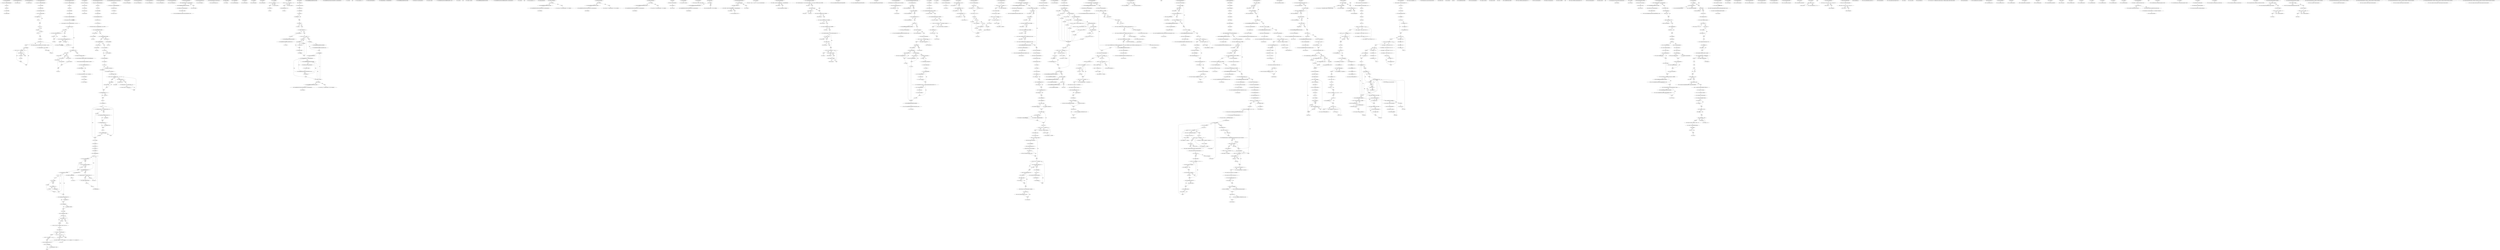 digraph Dfp_CFG {
  // graph-vertices
  v1  [label="183:  Dfp (final DfpField field)"];
  v2  [label="184:  mant = new int[field.getRadixDigits()]"];
  v3  [label="185:  sign = 1"];
  v4  [label="186:  exp = 0"];
  v5  [label="187:  nans = FINITE"];
  v6  [label="188:  this.field = field"];
  v7  [label="195:  Dfp (final DfpField field, byte x)"];
  v8  [label="196:  this(field, (long) x)"];
  v9  [label="203:  Dfp (final DfpField field, int x)"];
  v10  [label="204:  this(field, (long) x)"];
  v11  [label="211:  Dfp (final DfpField field, long x)"];
  v12  [label="214:  mant = new int[field.getRadixDigits()]"];
  v13  [label="215:  nans = FINITE"];
  v14  [label="216:  this.field = field"];
  v15  [label="218:  boolean isLongMin = false"];
  v16  [label="219:  if (x == Long.MIN_VALUE)"];
  v17  [label="222:  isLongMin = true"];
  v18  [label="223:  ++x"];
  v19  [label="endif"];
  v20  [label="227:  if (x < 0)"];
  v21  [label="228:  sign = -1"];
  v22  [label="229:  x = -x"];
  v23  [label="endif"];
  v24  [label="231:  sign = 1"];
  v25  [label="234:  exp = 0"];
  v26  [label="235:  while (x != 0)"];
  v27  [label="endwhile"];
  v28  [label="236:  System.arraycopy(mant, mant.length - exp, mant, mant.length - 1 - exp, exp)"];
  v29  [label="237:  mant[mant.length - 1] = (int) (x % RADIX)"];
  v30  [label="238:  x /= RADIX"];
  v31  [label="239:  exp++"];
  v32  [label="242:  if (isLongMin)"];
  v33  [label="245:  for (  int i = 0 ; i < mant.length - 1 ;   i++)"];
  v36  [label="endfor"];
  v37  [label="246:  if (mant[i] != 0)"];
  v38  [label="247:  mant[i]++"];
  v39  [label="248:  break;"];
  v40  [label="endif"];
  v41  [label="endif"];
  v42  [label="258:  Dfp (final DfpField field, double x)"];
  v43  [label="261:  mant = new int[field.getRadixDigits()]"];
  v44  [label="262:  sign = 1"];
  v45  [label="263:  exp = 0"];
  v46  [label="264:  nans = FINITE"];
  v47  [label="265:  this.field = field"];
  v48  [label="267:  long bits = Double.doubleToLongBits(x)"];
  v49  [label="268:  long mantissa = bits & 0x000fffffffffffffL"];
  v50  [label="269:  int exponent = (int) ((bits & 0x7ff0000000000000L) >> 52) - 1023"];
  v51  [label="271:  if (exponent == -1023)"];
  v52  [label="273:  if (x == 0)"];
  v53  [label="275:  if ((bits & 0x8000000000000000L) != 0)"];
  v54  [label="276:  sign = -1"];
  v55  [label="endif"];
  v56  [label="278:  return;"];
  v57  [label="endif"];
  v58  [label="281:  exponent++"];
  v59  [label="284:  while ( (mantissa & 0x0010000000000000L) == 0)"];
  v60  [label="endwhile"];
  v61  [label="285:  exponent--"];
  v62  [label="286:  mantissa <<= 1"];
  v63  [label="288:  mantissa &= 0x000fffffffffffffL"];
  v64  [label="endif"];
  v65  [label="291:  if (exponent == 1024)"];
  v66  [label="293:  if (x != x)"];
  v67  [label="294:  sign = (byte) 1"];
  v68  [label="295:  nans = QNAN"];
  v69  [label="endif"];
  v70  [label="296:  if (x < 0)"];
  v71  [label="297:  sign = (byte) -1"];
  v72  [label="298:  nans = INFINITE"];
  v73  [label="endif"];
  v74  [label="300:  sign = (byte) 1"];
  v75  [label="301:  nans = INFINITE"];
  v76  [label="303:  return;"];
  v77  [label="endif"];
  v78  [label="306:  Dfp xdfp = new Dfp(field, mantissa)"];
  v79  [label="307:  xdfp = xdfp.divide(new Dfp(field, 4503599627370496l)).add(field.getOne())"];
  v80  [label="308:  xdfp = xdfp.multiply(DfpMath.pow(field.getTwo(), exponent))"];
  v81  [label="310:  if ((bits & 0x8000000000000000L) != 0)"];
  v82  [label="311:  xdfp = xdfp.negate()"];
  v83  [label="endif"];
  v84  [label="314:  System.arraycopy(xdfp.mant, 0, mant, 0, mant.length)"];
  v85  [label="315:  sign = xdfp.sign"];
  v86  [label="316:  exp  = xdfp.exp"];
  v87  [label="317:  nans = xdfp.nans"];
  v88  [label="324:  Dfp (final Dfp d)"];
  v89  [label="325:  mant  = d.mant.clone()"];
  v90  [label="326:  sign  = d.sign"];
  v91  [label="327:  exp = d.exp"];
  v92  [label="328:  nans  = d.nans"];
  v93  [label="329:  field = d.field"];
  v94  [label="336:  Dfp (final DfpField field, final String s)"];
  v95  [label="339:  mant = new int[field.getRadixDigits()]"];
  v96  [label="340:  sign = 1"];
  v97  [label="341:  exp = 0"];
  v98  [label="342:  nans = FINITE"];
  v99  [label="343:  this.field = field"];
  v100  [label="345:  boolean decimalFound = false"];
  v101  [label="346:  final int rsize = 4"];
  v102  [label="347:  final int offset = 4"];
  v103  [label="348:  final char[] striped = new char[getRadixDigits() * rsize + offset * 2]"];
  v104  [label="351:  if (s.equals(POS_INFINITY_STRING))"];
  v105  [label="352:  sign = (byte) 1"];
  v106  [label="353:  nans = INFINITE"];
  v107  [label="354:  return;"];
  v108  [label="endif"];
  v109  [label="357:  if (s.equals(NEG_INFINITY_STRING))"];
  v110  [label="358:  sign = (byte) -1"];
  v111  [label="359:  nans = INFINITE"];
  v112  [label="360:  return;"];
  v113  [label="endif"];
  v114  [label="363:  if (s.equals(NAN_STRING))"];
  v115  [label="364:  sign = (byte) 1"];
  v116  [label="365:  nans = QNAN"];
  v117  [label="366:  return;"];
  v118  [label="endif"];
  v119  [label="370:  int p = s.indexOf('e')"];
  v120  [label="371:  if (p == -1)"];
  v121  [label="372:  p = s.indexOf('E')"];
  v122  [label="endif"];
  v123  [label="375:  final String fpdecimal"];
  v124  [label="376:  int sciexp = 0"];
  v125  [label="377:  if (p != -1)"];
  v126  [label="379:  fpdecimal = s.substring(0, p)"];
  v127  [label="380:  String fpexp = s.substring(p+1)"];
  v128  [label="381:  boolean negative = false"];
  v129  [label="383:  for (  int i=0 ; i<fpexp.length(  int i=0 ;  ;   i++) ;   i++)"];
  v132  [label="endfor"];
  v133  [label="385:  if (fpexp.charAt(i) == '-')"];
  v134  [label="387:  negative = true"];
  v135  [label="388:  continue;"];
  v136  [label="endif"];
  v137  [label="390:  if (fpexp.charAt(i) >= '0' && fpexp.charAt(i) <= '9')"];
  v138  [label="391:  sciexp = sciexp * 10 + fpexp.charAt(i) - '0'"];
  v139  [label="endif"];
  v140  [label="395:  if (negative)"];
  v141  [label="396:  sciexp = -sciexp"];
  v142  [label="endif"];
  v143  [label="endif"];
  v144  [label="400:  fpdecimal = s"];
  v145  [label="404:  if (fpdecimal.indexOf('-') !=  -1)"];
  v146  [label="405:  sign = -1"];
  v147  [label="endif"];
  v148  [label="409:  p = 0"];
  v149  [label="412:  int decimalPos = 0"];
  v151  [label="413:  for (   ;  ;  ;  ;    ; )"];
  v152  [label="endfor"];
  v153  [label="414:  if (fpdecimal.charAt(p) >= '1' && fpdecimal.charAt(p) <= '9')"];
  v154  [label="415:  break;"];
  v155  [label="endif"];
  v156  [label="418:  if (decimalFound && fpdecimal.charAt(p) == '0')"];
  v157  [label="419:  decimalPos--"];
  v158  [label="endif"];
  v159  [label="422:  if (fpdecimal.charAt(p) == '.')"];
  v160  [label="423:  decimalFound = true"];
  v161  [label="endif"];
  v162  [label="426:  p++"];
  v163  [label="428:  if (p == fpdecimal.length())"];
  v164  [label="429:  break;"];
  v165  [label="endif"];
  v166  [label="434:  int q = offset"];
  v167  [label="435:  striped[0] = '0'"];
  v168  [label="436:  striped[1] = '0'"];
  v169  [label="437:  striped[2] = '0'"];
  v170  [label="438:  striped[3] = '0'"];
  v171  [label="439:  int significantDigits=0"];
  v173  [label="440:  for (   ;  ;  ;  ;    ; )"];
  v174  [label="endfor"];
  v175  [label="441:  if (p == (fpdecimal.length()))"];
  v176  [label="442:  break;"];
  v177  [label="endif"];
  v178  [label="446:  if (q == mant.length*rsize+offset+1)"];
  v179  [label="447:  break;"];
  v180  [label="endif"];
  v181  [label="450:  if (fpdecimal.charAt(p) == '.')"];
  v182  [label="451:  decimalFound = true"];
  v183  [label="452:  decimalPos = significantDigits"];
  v184  [label="453:  p++"];
  v185  [label="454:  continue;"];
  v186  [label="endif"];
  v187  [label="457:  if (fpdecimal.charAt(p) < '0' || fpdecimal.charAt(p) > '9')"];
  v188  [label="458:  p++"];
  v189  [label="459:  continue;"];
  v190  [label="endif"];
  v191  [label="462:  striped[q] = fpdecimal.charAt(p)"];
  v192  [label="463:  q++"];
  v193  [label="464:  p++"];
  v194  [label="465:  significantDigits++"];
  v195  [label="470:  if (decimalFound && q != offset)"];
  v197  [label="471:  for (   ;  ;  ;  ;    ; )"];
  v198  [label="endfor"];
  v199  [label="472:  q--"];
  v200  [label="473:  if (q == offset)"];
  v201  [label="474:  break;"];
  v202  [label="endif"];
  v203  [label="476:  if (striped[q] == '0')"];
  v204  [label="477:  significantDigits--"];
  v205  [label="endif"];
  v206  [label="479:  break;"];
  v207  [label="endif"];
  v208  [label="485:  if (decimalFound && significantDigits == 0)"];
  v209  [label="486:  decimalPos = 0"];
  v210  [label="endif"];
  v211  [label="490:  if (!decimalFound)"];
  v212  [label="491:  decimalPos = q-offset"];
  v213  [label="endif"];
  v214  [label="495:  q = offset"];
  v215  [label="496:  p = significantDigits-1+offset"];
  v216  [label="498:  while (p > q)"];
  v217  [label="endwhile"];
  v218  [label="499:  if (striped[p] != '0')"];
  v219  [label="500:  break;"];
  v220  [label="endif"];
  v221  [label="502:  p--"];
  v222  [label="506:  int i = ((rsize * 100) - decimalPos - sciexp % rsize) % rsize"];
  v223  [label="507:  q -= i"];
  v224  [label="508:  decimalPos += i"];
  v225  [label="511:  while ((p - q) < (mant.length * rsize))"];
  v226  [label="endwhile"];
  v227  [label="512:  for (  i = 0 ; i < rsize ;   i++)"];
  v230  [label="endfor"];
  v231  [label="513:  striped[++p] = '0'"];
  v232  [label="519:  for (  i = mant.length - 1 ; i >= 0 ;   i--)"];
  v235  [label="endfor"];
  v236  [label="520:  mant[i] = (striped[q] - '0') * 1000 + (striped[q+1] - '0') * 100  + (striped[q+2] - '0') * 10 + (striped[q+3] - '0')"];
  v237  [label="524:  q += 4"];
  v238  [label="528:  exp = (decimalPos+sciexp) / rsize"];
  v239  [label="530:  if (q < striped.length)"];
  v240  [label="532:  round((striped[q] - '0')*1000)"];
  v241  [label="endif"];
  v242  [label="543:  Dfp (final DfpField field, final byte sign, final byte nans)"];
  v243  [label="544:  this.field = field"];
  v244  [label="545:  this.mant  = new int[field.getRadixDigits()]"];
  v245  [label="546:  this.sign  = sign"];
  v246  [label="547:  this.exp = 0"];
  v247  [label="548:  this.nans  = nans"];
  v248  [label="555:  Dfp newInstance()"];
  v249  [label="556:  return new Dfp(getField());"];
  v250  [label="563:  Dfp newInstance(final byte x)"];
  v251  [label="564:  return new Dfp(getField(), x);"];
  v252  [label="571:  Dfp newInstance(final int x)"];
  v253  [label="572:  return new Dfp(getField(), x);"];
  v254  [label="579:  Dfp newInstance(final long x)"];
  v255  [label="580:  return new Dfp(getField(), x);"];
  v256  [label="587:  Dfp newInstance(final double x)"];
  v257  [label="588:  return new Dfp(getField(), x);"];
  v258  [label="596:  Dfp newInstance(final Dfp d)"];
  v259  [label="599:  if (field.getRadixDigits() != d.field.getRadixDigits())"];
  v260  [label="600:  field.setIEEEFlagsBits(DfpField.FLAG_INVALID)"];
  v261  [label="601:  final Dfp result = newInstance(getZero())"];
  v262  [label="602:  result.nans = QNAN"];
  v263  [label="603:  return dotrap(DfpField.FLAG_INVALID, NEW_INSTANCE_TRAP, d, result);"];
  v264  [label="endif"];
  v265  [label="606:  return new Dfp(d);"];
  v266  [label="615:  Dfp newInstance(final String s)"];
  v267  [label="616:  return new Dfp(field, s);"];
  v268  [label="625:  Dfp newInstance(final byte sig, final byte code)"];
  v269  [label="626:  return field.newDfp(sig, code);"];
  v270  [label="636:  DfpField getField()"];
  v271  [label="637:  return field;"];
  v272  [label="643:  int getRadixDigits()"];
  v273  [label="644:  return field.getRadixDigits();"];
  v274  [label="650:  Dfp getZero()"];
  v275  [label="651:  return field.getZero();"];
  v276  [label="657:  Dfp getOne()"];
  v277  [label="658:  return field.getOne();"];
  v278  [label="664:  Dfp getTwo()"];
  v279  [label="665:  return field.getTwo();"];
  v280  [label="670:  void shiftLeft()"];
  v281  [label="671:  for (  int i = mant.length - 1 ; i > 0 ;   i--)"];
  v284  [label="endfor"];
  v285  [label="672:  mant[i] = mant[i-1]"];
  v286  [label="674:  mant[0] = 0"];
  v287  [label="675:  exp--"];
  v288  [label="682:  void shiftRight()"];
  v289  [label="683:  for (  int i = 0 ; i < mant.length - 1 ;   i++)"];
  v292  [label="endfor"];
  v293  [label="684:  mant[i] = mant[i+1]"];
  v294  [label="686:  mant[mant.length - 1] = 0"];
  v295  [label="687:  exp++"];
  v296  [label="698:  int align(int e)"];
  v297  [label="699:  int lostdigit = 0"];
  v298  [label="700:  boolean inexact = false"];
  v299  [label="702:  int diff = exp - e"];
  v300  [label="704:  int adiff = diff"];
  v301  [label="705:  if (adiff < 0)"];
  v302  [label="706:  adiff = -adiff"];
  v303  [label="endif"];
  v304  [label="709:  if (diff == 0)"];
  v305  [label="710:  return 0;"];
  v306  [label="endif"];
  v307  [label="713:  if (adiff > (mant.length + 1))"];
  v308  [label="715:  Arrays.fill(mant, 0)"];
  v309  [label="716:  exp = e"];
  v310  [label="718:  field.setIEEEFlagsBits(DfpField.FLAG_INEXACT)"];
  v311  [label="719:  dotrap(DfpField.FLAG_INEXACT, ALIGN_TRAP, this, this)"];
  v312  [label="721:  return 0;"];
  v313  [label="endif"];
  v314  [label="724:  for (  int i = 0 ; i < adiff ;   i++)"];
  v317  [label="endfor"];
  v318  [label="725:  if (diff < 0)"];
  v319  [label="730:  if (lostdigit != 0)"];
  v320  [label="731:  inexact = true"];
  v321  [label="endif"];
  v322  [label="734:  lostdigit = mant[0]"];
  v323  [label="736:  shiftRight()"];
  v324  [label="endif"];
  v325  [label="738:  shiftLeft()"];
  v326  [label="742:  if (inexact)"];
  v327  [label="743:  field.setIEEEFlagsBits(DfpField.FLAG_INEXACT)"];
  v328  [label="744:  dotrap(DfpField.FLAG_INEXACT, ALIGN_TRAP, this, this)"];
  v329  [label="endif"];
  v330  [label="747:  return lostdigit;"];
  v331  [label="755:  boolean lessThan(final Dfp x)"];
  v332  [label="758:  if (field.getRadixDigits() != x.field.getRadixDigits())"];
  v333  [label="759:  field.setIEEEFlagsBits(DfpField.FLAG_INVALID)"];
  v334  [label="760:  final Dfp result = newInstance(getZero())"];
  v335  [label="761:  result.nans = QNAN"];
  v336  [label="762:  dotrap(DfpField.FLAG_INVALID, LESS_THAN_TRAP, x, result)"];
  v337  [label="763:  return false;"];
  v338  [label="endif"];
  v339  [label="767:  if (isNaN() || x.isNaN())"];
  v340  [label="768:  field.setIEEEFlagsBits(DfpField.FLAG_INVALID)"];
  v341  [label="769:  dotrap(DfpField.FLAG_INVALID, LESS_THAN_TRAP, x, newInstance(getZero()))"];
  v342  [label="770:  return false;"];
  v343  [label="endif"];
  v344  [label="773:  return compare(this, x) < 0;"];
  v345  [label="780:  boolean greaterThan(final Dfp x)"];
  v346  [label="783:  if (field.getRadixDigits() != x.field.getRadixDigits())"];
  v347  [label="784:  field.setIEEEFlagsBits(DfpField.FLAG_INVALID)"];
  v348  [label="785:  final Dfp result = newInstance(getZero())"];
  v349  [label="786:  result.nans = QNAN"];
  v350  [label="787:  dotrap(DfpField.FLAG_INVALID, GREATER_THAN_TRAP, x, result)"];
  v351  [label="788:  return false;"];
  v352  [label="endif"];
  v353  [label="792:  if (isNaN() || x.isNaN())"];
  v354  [label="793:  field.setIEEEFlagsBits(DfpField.FLAG_INVALID)"];
  v355  [label="794:  dotrap(DfpField.FLAG_INVALID, GREATER_THAN_TRAP, x, newInstance(getZero()))"];
  v356  [label="795:  return false;"];
  v357  [label="endif"];
  v358  [label="798:  return compare(this, x) > 0;"];
  v359  [label="804:  boolean negativeOrNull()"];
  v360  [label="806:  if (isNaN())"];
  v361  [label="807:  field.setIEEEFlagsBits(DfpField.FLAG_INVALID)"];
  v362  [label="808:  dotrap(DfpField.FLAG_INVALID, LESS_THAN_TRAP, this, newInstance(getZero()))"];
  v363  [label="809:  return false;"];
  v364  [label="endif"];
  v365  [label="812:  return (sign < 0) || ((mant[mant.length - 1] == 0) && !isInfinite());"];
  v366  [label="819:  boolean strictlyNegative()"];
  v367  [label="821:  if (isNaN())"];
  v368  [label="822:  field.setIEEEFlagsBits(DfpField.FLAG_INVALID)"];
  v369  [label="823:  dotrap(DfpField.FLAG_INVALID, LESS_THAN_TRAP, this, newInstance(getZero()))"];
  v370  [label="824:  return false;"];
  v371  [label="endif"];
  v372  [label="827:  return (sign < 0) && ((mant[mant.length - 1] != 0) || isInfinite());"];
  v373  [label="834:  boolean positiveOrNull()"];
  v374  [label="836:  if (isNaN())"];
  v375  [label="837:  field.setIEEEFlagsBits(DfpField.FLAG_INVALID)"];
  v376  [label="838:  dotrap(DfpField.FLAG_INVALID, LESS_THAN_TRAP, this, newInstance(getZero()))"];
  v377  [label="839:  return false;"];
  v378  [label="endif"];
  v379  [label="842:  return (sign > 0) || ((mant[mant.length - 1] == 0) && !isInfinite());"];
  v380  [label="849:  boolean strictlyPositive()"];
  v381  [label="851:  if (isNaN())"];
  v382  [label="852:  field.setIEEEFlagsBits(DfpField.FLAG_INVALID)"];
  v383  [label="853:  dotrap(DfpField.FLAG_INVALID, LESS_THAN_TRAP, this, newInstance(getZero()))"];
  v384  [label="854:  return false;"];
  v385  [label="endif"];
  v386  [label="857:  return (sign > 0) && ((mant[mant.length - 1] != 0) || isInfinite());"];
  v387  [label="865:  Dfp abs()"];
  v388  [label="866:  Dfp result = newInstance(this)"];
  v389  [label="867:  result.sign = 1"];
  v390  [label="868:  return result;"];
  v391  [label="874:  boolean isInfinite()"];
  v392  [label="875:  return nans == INFINITE;"];
  v393  [label="881:  boolean isNaN()"];
  v394  [label="882:  return (nans == QNAN) || (nans == SNAN);"];
  v395  [label="888:  boolean isZero()"];
  v396  [label="890:  if (isNaN())"];
  v397  [label="891:  field.setIEEEFlagsBits(DfpField.FLAG_INVALID)"];
  v398  [label="892:  dotrap(DfpField.FLAG_INVALID, LESS_THAN_TRAP, this, newInstance(getZero()))"];
  v399  [label="893:  return false;"];
  v400  [label="endif"];
  v401  [label="896:  return (mant[mant.length - 1] == 0) && !isInfinite();"];
  v402  [label="905:  boolean equals(final Object other)"];
  v403  [label="907:  if (other instanceof Dfp)"];
  v404  [label="908:  final Dfp x = (Dfp) other"];
  v405  [label="909:  if (isNaN() || x.isNaN() || field.getRadixDigits() != x.field.getRadixDigits())"];
  v406  [label="910:  return false;"];
  v407  [label="endif"];
  v408  [label="913:  return compare(this, x) == 0;"];
  v409  [label="endif"];
  v410  [label="916:  return false;"];
  v411  [label="925:  int hashCode()"];
  v412  [label="926:  return 17 + (sign << 8) + (nans << 16) + exp + Arrays.hashCode(mant);"];
  v413  [label="933:  boolean unequal(final Dfp x)"];
  v414  [label="934:  if (isNaN() || x.isNaN() || field.getRadixDigits() != x.field.getRadixDigits())"];
  v415  [label="935:  return false;"];
  v416  [label="endif"];
  v417  [label="938:  return greaterThan(x) || lessThan(x);"];
  v418  [label="947:  int compare(final Dfp a, final Dfp b)"];
  v419  [label="949:  if (a.mant[a.mant.length - 1] == 0 && b.mant[b.mant.length - 1] == 0 && a.nans == FINITE && b.nans == FINITE)"];
  v420  [label="951:  return 0;"];
  v421  [label="endif"];
  v422  [label="954:  if (a.sign != b.sign)"];
  v423  [label="955:  if (a.sign == -1)"];
  v424  [label="956:  return -1;"];
  v425  [label="endif"];
  v426  [label="958:  return 1;"];
  v427  [label="endif"];
  v428  [label="963:  if (a.nans == INFINITE && b.nans == FINITE)"];
  v429  [label="964:  return a.sign;"];
  v430  [label="endif"];
  v431  [label="967:  if (a.nans == FINITE && b.nans == INFINITE)"];
  v432  [label="968:  return -b.sign;"];
  v433  [label="endif"];
  v434  [label="971:  if (a.nans == INFINITE && b.nans == INFINITE)"];
  v435  [label="972:  return 0;"];
  v436  [label="endif"];
  v437  [label="976:  if (b.mant[b.mant.length-1] != 0 && a.mant[b.mant.length-1] != 0)"];
  v438  [label="977:  if (a.exp < b.exp)"];
  v439  [label="978:  return -a.sign;"];
  v440  [label="endif"];
  v441  [label="981:  if (a.exp > b.exp)"];
  v442  [label="982:  return a.sign;"];
  v443  [label="endif"];
  v444  [label="endif"];
  v445  [label="987:  for (  int i = a.mant.length - 1 ; i >= 0 ;   i--)"];
  v448  [label="endfor"];
  v449  [label="988:  if (a.mant[i] > b.mant[i])"];
  v450  [label="989:  return a.sign;"];
  v451  [label="endif"];
  v452  [label="992:  if (a.mant[i] < b.mant[i])"];
  v453  [label="993:  return -a.sign;"];
  v454  [label="endif"];
  v455  [label="997:  return 0;"];
  v456  [label="1007:  Dfp rint()"];
  v457  [label="1008:  return trunc(DfpField.RoundingMode.ROUND_HALF_EVEN);"];
  v458  [label="1016:  Dfp floor()"];
  v459  [label="1017:  return trunc(DfpField.RoundingMode.ROUND_FLOOR);"];
  v460  [label="1025:  Dfp ceil()"];
  v461  [label="1026:  return trunc(DfpField.RoundingMode.ROUND_CEIL);"];
  v462  [label="1034:  Dfp remainder(final Dfp d)"];
  v463  [label="1036:  final Dfp result = this.subtract(this.divide(d).rint().multiply(d))"];
  v464  [label="1039:  if (result.mant[mant.length-1] == 0)"];
  v465  [label="1040:  result.sign = sign"];
  v466  [label="endif"];
  v467  [label="1043:  return result;"];
  v468  [label="1051:  Dfp trunc(final DfpField.RoundingMode rmode)"];
  v469  [label="1052:  boolean changed = false"];
  v470  [label="1054:  if (isNaN())"];
  v471  [label="1055:  return newInstance(this);"];
  v472  [label="endif"];
  v473  [label="1058:  if (nans == INFINITE)"];
  v474  [label="1059:  return newInstance(this);"];
  v475  [label="endif"];
  v476  [label="1062:  if (mant[mant.length-1] == 0)"];
  v477  [label="1064:  return newInstance(this);"];
  v478  [label="endif"];
  v479  [label="1069:  if (exp < 0)"];
  v480  [label="1070:  field.setIEEEFlagsBits(DfpField.FLAG_INEXACT)"];
  v481  [label="1071:  Dfp result = newInstance(getZero())"];
  v482  [label="1072:  result = dotrap(DfpField.FLAG_INEXACT, TRUNC_TRAP, this, result)"];
  v483  [label="1073:  return result;"];
  v484  [label="endif"];
  v485  [label="1080:  if (exp >= mant.length)"];
  v486  [label="1081:  return newInstance(this);"];
  v487  [label="endif"];
  v488  [label="1087:  Dfp result = newInstance(this)"];
  v489  [label="1088:  for (  int i = 0 ; i < mant.length-result.exp ;   i++)"];
  v492  [label="endfor"];
  v493  [label="1089:  changed |= result.mant[i] != 0"];
  v494  [label="1090:  result.mant[i] = 0"];
  v495  [label="1093:  if (changed)"];
  v496  [label="1094:  switch (rmode)"];
  v497  [label="end-switch"];
  v498  [label="1095:  case ROUND_FLOOR:"];
  v499  [label="1096:  if (result.sign == -1)"];
  v500  [label="1098:  result = result.add(newInstance(-1))"];
  v501  [label="endif"];
  v502  [label="1100:  break;"];
  v503  [label="1102:  case ROUND_CEIL:"];
  v504  [label="1103:  if (result.sign == 1)"];
  v505  [label="1105:  result = result.add(getOne())"];
  v506  [label="endif"];
  v507  [label="1107:  break;"];
  v508  [label="1109:  case ROUND_HALF_EVEN:"];
  v509  [label="1110:  default:"];
  v510  [label="1111:  final Dfp half = newInstance('0.5')"];
  v511  [label="1112:  Dfp a = subtract(result)"];
  v512  [label="1113:  a.sign = 1"];
  v513  [label="1114:  if (a.greaterThan(half))"];
  v514  [label="1115:  a = newInstance(getOne())"];
  v515  [label="1116:  a.sign = sign"];
  v516  [label="1117:  result = result.add(a)"];
  v517  [label="endif"];
  v518  [label="1121:  if (a.equals(half) && result.exp > 0 && (result.mant[mant.length-result.exp]&1) != 0)"];
  v519  [label="1122:  a = newInstance(getOne())"];
  v520  [label="1123:  a.sign = sign"];
  v521  [label="1124:  result = result.add(a)"];
  v522  [label="endif"];
  v523  [label="1126:  break;"];
  v524  [label="1129:  field.setIEEEFlagsBits(DfpField.FLAG_INEXACT)"];
  v525  [label="1130:  result = dotrap(DfpField.FLAG_INEXACT, TRUNC_TRAP, this, result)"];
  v526  [label="1131:  return result;"];
  v527  [label="endif"];
  v528  [label="1134:  return result;"];
  v529  [label="1141:  int intValue()"];
  v530  [label="1142:  Dfp rounded"];
  v531  [label="1143:  int result = 0"];
  v532  [label="1145:  rounded = rint()"];
  v533  [label="1147:  if (rounded.greaterThan(newInstance(2147483647)))"];
  v534  [label="1148:  return 2147483647;"];
  v535  [label="endif"];
  v536  [label="1151:  if (rounded.lessThan(newInstance(-2147483648)))"];
  v537  [label="1152:  return -2147483648;"];
  v538  [label="endif"];
  v539  [label="1155:  for (  int i = mant.length - 1 ; i >= mant.length - rounded.exp ;   i--)"];
  v542  [label="endfor"];
  v543  [label="1156:  result = result * RADIX + rounded.mant[i]"];
  v544  [label="1159:  if (rounded.sign == -1)"];
  v545  [label="1160:  result = -result"];
  v546  [label="endif"];
  v547  [label="1163:  return result;"];
  v548  [label="1171:  int log10K()"];
  v549  [label="1172:  return exp - 1;"];
  v550  [label="1179:  Dfp power10K(final int e)"];
  v551  [label="1180:  Dfp d = newInstance(getOne())"];
  v552  [label="1181:  d.exp = e + 1"];
  v553  [label="1182:  return d;"];
  v554  [label="1189:  int intLog10()"];
  v555  [label="1190:  if (mant[mant.length-1] > 1000)"];
  v556  [label="1191:  return exp * 4 - 1;"];
  v557  [label="endif"];
  v558  [label="1193:  if (mant[mant.length-1] > 100)"];
  v559  [label="1194:  return exp * 4 - 2;"];
  v560  [label="endif"];
  v561  [label="1196:  if (mant[mant.length-1] > 10)"];
  v562  [label="1197:  return exp * 4 - 3;"];
  v563  [label="endif"];
  v564  [label="1199:  return exp * 4 - 4;"];
  v565  [label="1206:  Dfp power10(final int e)"];
  v566  [label="1207:  Dfp d = newInstance(getOne())"];
  v567  [label="1209:  if (e >= 0)"];
  v568  [label="1210:  d.exp = e / 4 + 1"];
  v569  [label="endif"];
  v570  [label="1212:  d.exp = (e + 1) / 4"];
  v571  [label="1215:  switch ((e % 4 + 4) % 4)"];
  v572  [label="end-switch"];
  v573  [label="1216:  case 0:"];
  v574  [label="1217:  break;"];
  v575  [label="1218:  case 1:"];
  v576  [label="1219:  d = d.multiply(10)"];
  v577  [label="1220:  break;"];
  v578  [label="1221:  case 2:"];
  v579  [label="1222:  d = d.multiply(100)"];
  v580  [label="1223:  break;"];
  v581  [label="1224:  default:"];
  v582  [label="1225:  d = d.multiply(1000)"];
  v583  [label="1228:  return d;"];
  v584  [label="1237:  int complement(int extra)"];
  v585  [label="1239:  extra = RADIX-extra"];
  v586  [label="1240:  for (  int i = 0 ; i < mant.length ;   i++)"];
  v589  [label="endfor"];
  v590  [label="1241:  mant[i] = RADIX-mant[i]-1"];
  v591  [label="1244:  int rh = extra / RADIX"];
  v592  [label="1245:  extra = extra - rh * RADIX"];
  v593  [label="1246:  for (  int i = 0 ; i < mant.length ;   i++)"];
  v596  [label="endfor"];
  v597  [label="1247:  final int r = mant[i] + rh"];
  v598  [label="1248:  rh = r / RADIX"];
  v599  [label="1249:  mant[i] = r - rh * RADIX"];
  v600  [label="1252:  return extra;"];
  v601  [label="1259:  Dfp add(final Dfp x)"];
  v602  [label="1262:  if (field.getRadixDigits() != x.field.getRadixDigits())"];
  v603  [label="1263:  field.setIEEEFlagsBits(DfpField.FLAG_INVALID)"];
  v604  [label="1264:  final Dfp result = newInstance(getZero())"];
  v605  [label="1265:  result.nans = QNAN"];
  v606  [label="1266:  return dotrap(DfpField.FLAG_INVALID, ADD_TRAP, x, result);"];
  v607  [label="endif"];
  v608  [label="1270:  if (nans != FINITE || x.nans != FINITE)"];
  v609  [label="1271:  if (isNaN())"];
  v610  [label="1272:  return this;"];
  v611  [label="endif"];
  v612  [label="1275:  if (x.isNaN())"];
  v613  [label="1276:  return x;"];
  v614  [label="endif"];
  v615  [label="1279:  if (nans == INFINITE && x.nans == FINITE)"];
  v616  [label="1280:  return this;"];
  v617  [label="endif"];
  v618  [label="1283:  if (x.nans == INFINITE && nans == FINITE)"];
  v619  [label="1284:  return x;"];
  v620  [label="endif"];
  v621  [label="1287:  if (x.nans == INFINITE && nans == INFINITE && sign == x.sign)"];
  v622  [label="1288:  return x;"];
  v623  [label="endif"];
  v624  [label="1291:  if (x.nans == INFINITE && nans == INFINITE && sign != x.sign)"];
  v625  [label="1292:  field.setIEEEFlagsBits(DfpField.FLAG_INVALID)"];
  v626  [label="1293:  Dfp result = newInstance(getZero())"];
  v627  [label="1294:  result.nans = QNAN"];
  v628  [label="1295:  result = dotrap(DfpField.FLAG_INVALID, ADD_TRAP, x, result)"];
  v629  [label="1296:  return result;"];
  v630  [label="endif"];
  v631  [label="endif"];
  v632  [label="1301:  Dfp a = newInstance(this)"];
  v633  [label="1302:  Dfp b = newInstance(x)"];
  v634  [label="1305:  Dfp result = newInstance(getZero())"];
  v635  [label="1308:  final byte asign = a.sign"];
  v636  [label="1309:  final byte bsign = b.sign"];
  v637  [label="1311:  a.sign = 1"];
  v638  [label="1312:  b.sign = 1"];
  v639  [label="1315:  byte rsign = bsign"];
  v640  [label="1316:  if (compare(a, b) > 0)"];
  v641  [label="1317:  rsign = asign"];
  v642  [label="endif"];
  v643  [label="1323:  if (b.mant[mant.length-1] == 0)"];
  v644  [label="1324:  b.exp = a.exp"];
  v645  [label="endif"];
  v646  [label="1327:  if (a.mant[mant.length-1] == 0)"];
  v647  [label="1328:  a.exp = b.exp"];
  v648  [label="endif"];
  v649  [label="1332:  int aextradigit = 0"];
  v650  [label="1333:  int bextradigit = 0"];
  v651  [label="1334:  if (a.exp < b.exp)"];
  v652  [label="1335:  aextradigit = a.align(b.exp)"];
  v653  [label="endif"];
  v654  [label="1337:  bextradigit = b.align(a.exp)"];
  v655  [label="1341:  if (asign != bsign)"];
  v656  [label="1342:  if (asign == rsign)"];
  v657  [label="1343:  bextradigit = b.complement(bextradigit)"];
  v658  [label="endif"];
  v659  [label="1345:  aextradigit = a.complement(aextradigit)"];
  v660  [label="endif"];
  v661  [label="1350:  int rh = 0"];
  v662  [label="1351:  for (  int i = 0 ; i < mant.length ;   i++)"];
  v665  [label="endfor"];
  v666  [label="1352:  final int r = a.mant[i]+b.mant[i]+rh"];
  v667  [label="1353:  rh = r / RADIX"];
  v668  [label="1354:  result.mant[i] = r - rh * RADIX"];
  v669  [label="1356:  result.exp = a.exp"];
  v670  [label="1357:  result.sign = rsign"];
  v671  [label="1362:  if (rh != 0 && (asign == bsign))"];
  v672  [label="1363:  final int lostdigit = result.mant[0]"];
  v673  [label="1364:  result.shiftRight()"];
  v674  [label="1365:  result.mant[mant.length-1] = rh"];
  v675  [label="1366:  final int excp = result.round(lostdigit)"];
  v676  [label="1367:  if (excp != 0)"];
  v677  [label="1368:  result = dotrap(excp, ADD_TRAP, x, result)"];
  v678  [label="endif"];
  v679  [label="endif"];
  v680  [label="1373:  for (  int i = 0 ; i < mant.length ;   i++)"];
  v683  [label="endfor"];
  v684  [label="1374:  if (result.mant[mant.length-1] != 0)"];
  v685  [label="1375:  break;"];
  v686  [label="endif"];
  v687  [label="1377:  result.shiftLeft()"];
  v688  [label="1378:  if (i == 0)"];
  v689  [label="1379:  result.mant[0] = aextradigit+bextradigit"];
  v690  [label="1380:  aextradigit = 0"];
  v691  [label="1381:  bextradigit = 0"];
  v692  [label="endif"];
  v693  [label="1386:  if (result.mant[mant.length-1] == 0)"];
  v694  [label="1387:  result.exp = 0"];
  v695  [label="1389:  if (asign != bsign)"];
  v696  [label="1391:  result.sign = 1"];
  v697  [label="endif"];
  v698  [label="endif"];
  v699  [label="1396:  final int excp = result.round(aextradigit + bextradigit)"];
  v700  [label="1397:  if (excp != 0)"];
  v701  [label="1398:  result = dotrap(excp, ADD_TRAP, x, result)"];
  v702  [label="endif"];
  v703  [label="1401:  return result;"];
  v704  [label="1407:  Dfp negate()"];
  v705  [label="1408:  Dfp result = newInstance(this)"];
  v706  [label="1409:  result.sign = (byte) - result.sign"];
  v707  [label="1410:  return result;"];
  v708  [label="1417:  Dfp subtract(final Dfp x)"];
  v709  [label="1418:  return add(x.negate());"];
  v710  [label="1425:  int round(int n)"];
  v711  [label="1426:  boolean inc = false"];
  v712  [label="1427:  switch (field.getRoundingMode())"];
  v713  [label="end-switch"];
  v714  [label="1428:  case ROUND_DOWN:"];
  v715  [label="1429:  inc = false"];
  v716  [label="1430:  break;"];
  v717  [label="1432:  case ROUND_UP:"];
  v718  [label="1433:  inc = n != 0"];
  v719  [label="1434:  break;"];
  v720  [label="1436:  case ROUND_HALF_UP:"];
  v721  [label="1437:  inc = n >= 5000"];
  v722  [label="1438:  break;"];
  v723  [label="1440:  case ROUND_HALF_DOWN:"];
  v724  [label="1441:  inc = n > 5000"];
  v725  [label="1442:  break;"];
  v726  [label="1444:  case ROUND_HALF_EVEN:"];
  v727  [label="1445:  inc = n > 5000 || (n == 5000 && (mant[0] & 1) == 1)"];
  v728  [label="1446:  break;"];
  v729  [label="1448:  case ROUND_HALF_ODD:"];
  v730  [label="1449:  inc = n > 5000 || (n == 5000 && (mant[0] & 1) == 0)"];
  v731  [label="1450:  break;"];
  v732  [label="1452:  case ROUND_CEIL:"];
  v733  [label="1453:  inc = sign == 1 && n != 0"];
  v734  [label="1454:  break;"];
  v735  [label="1456:  case ROUND_FLOOR:"];
  v736  [label="1457:  default:"];
  v737  [label="1458:  inc = sign == -1 && n != 0"];
  v738  [label="1459:  break;"];
  v739  [label="1462:  if (inc)"];
  v740  [label="1464:  int rh = 1"];
  v741  [label="1465:  for (  int i = 0 ; i < mant.length ;   i++)"];
  v744  [label="endfor"];
  v745  [label="1466:  final int r = mant[i] + rh"];
  v746  [label="1467:  rh = r / RADIX"];
  v747  [label="1468:  mant[i] = r - rh * RADIX"];
  v748  [label="1471:  if (rh != 0)"];
  v749  [label="1472:  shiftRight()"];
  v750  [label="1473:  mant[mant.length-1] = rh"];
  v751  [label="endif"];
  v752  [label="endif"];
  v753  [label="1478:  if (exp < MIN_EXP)"];
  v754  [label="1480:  field.setIEEEFlagsBits(DfpField.FLAG_UNDERFLOW)"];
  v755  [label="1481:  return DfpField.FLAG_UNDERFLOW;"];
  v756  [label="endif"];
  v757  [label="1484:  if (exp > MAX_EXP)"];
  v758  [label="1486:  field.setIEEEFlagsBits(DfpField.FLAG_OVERFLOW)"];
  v759  [label="1487:  return DfpField.FLAG_OVERFLOW;"];
  v760  [label="endif"];
  v761  [label="1490:  if (n != 0)"];
  v762  [label="1492:  field.setIEEEFlagsBits(DfpField.FLAG_INEXACT)"];
  v763  [label="1493:  return DfpField.FLAG_INEXACT;"];
  v764  [label="endif"];
  v765  [label="1496:  return 0;"];
  v766  [label="1504:  Dfp multiply(final Dfp x)"];
  v767  [label="1507:  if (field.getRadixDigits() != x.field.getRadixDigits())"];
  v768  [label="1508:  field.setIEEEFlagsBits(DfpField.FLAG_INVALID)"];
  v769  [label="1509:  final Dfp result = newInstance(getZero())"];
  v770  [label="1510:  result.nans = QNAN"];
  v771  [label="1511:  return dotrap(DfpField.FLAG_INVALID, MULTIPLY_TRAP, x, result);"];
  v772  [label="endif"];
  v773  [label="1514:  Dfp result = newInstance(getZero())"];
  v774  [label="1517:  if (nans != FINITE || x.nans != FINITE)"];
  v775  [label="1518:  if (isNaN())"];
  v776  [label="1519:  return this;"];
  v777  [label="endif"];
  v778  [label="1522:  if (x.isNaN())"];
  v779  [label="1523:  return x;"];
  v780  [label="endif"];
  v781  [label="1526:  if (nans == INFINITE && x.nans == FINITE && x.mant[mant.length-1] != 0)"];
  v782  [label="1527:  result = newInstance(this)"];
  v783  [label="1528:  result.sign = (byte) (sign * x.sign)"];
  v784  [label="1529:  return result;"];
  v785  [label="endif"];
  v786  [label="1532:  if (x.nans == INFINITE && nans == FINITE && mant[mant.length-1] != 0)"];
  v787  [label="1533:  result = newInstance(x)"];
  v788  [label="1534:  result.sign = (byte) (sign * x.sign)"];
  v789  [label="1535:  return result;"];
  v790  [label="endif"];
  v791  [label="1538:  if (x.nans == INFINITE && nans == INFINITE)"];
  v792  [label="1539:  result = newInstance(this)"];
  v793  [label="1540:  result.sign = (byte) (sign * x.sign)"];
  v794  [label="1541:  return result;"];
  v795  [label="endif"];
  v796  [label="1544:  if ( (x.nans == INFINITE && nans == FINITE && mant[mant.length-1] == 0) || (nans == INFINITE && x.nans == FINITE && x.mant[mant.length-1] == 0) )"];
  v797  [label="1546:  field.setIEEEFlagsBits(DfpField.FLAG_INVALID)"];
  v798  [label="1547:  result = newInstance(getZero())"];
  v799  [label="1548:  result.nans = QNAN"];
  v800  [label="1549:  result = dotrap(DfpField.FLAG_INVALID, MULTIPLY_TRAP, x, result)"];
  v801  [label="1550:  return result;"];
  v802  [label="endif"];
  v803  [label="endif"];
  v804  [label="1554:  int[] product = new int[mant.length*2]"];
  v805  [label="1556:  for (  int i = 0 ; i < mant.length ;   i++)"];
  v808  [label="endfor"];
  v809  [label="1557:  int rh = 0"];
  v810  [label="1558:  for (  int j=0 ; j<mant.length ;   j++)"];
  v813  [label="endfor"];
  v814  [label="1559:  int r = mant[i] * x.mant[j]"];
  v815  [label="1560:  r = r + product[i+j] + rh"];
  v816  [label="1562:  rh = r / RADIX"];
  v817  [label="1563:  product[i+j] = r - rh * RADIX"];
  v818  [label="1565:  product[i+mant.length] = rh"];
  v819  [label="1569:  int md = mant.length * 2 - 1"];
  v820  [label="1570:  for (  int i = mant.length * 2 - 1 ; i >= 0 ;   i--)"];
  v823  [label="endfor"];
  v824  [label="1571:  if (product[i] != 0)"];
  v825  [label="1572:  md = i"];
  v826  [label="1573:  break;"];
  v827  [label="endif"];
  v828  [label="1578:  for (  int i = 0 ; i < mant.length ;   i++)"];
  v831  [label="endfor"];
  v832  [label="1579:  result.mant[mant.length - i - 1] = product[md - i]"];
  v833  [label="1583:  result.exp = exp + x.exp + md - 2 * mant.length + 1"];
  v834  [label="1584:  result.sign = (byte)((sign == x.sign)?1:-1)"];
  v835  [label="1586:  if (result.mant[mant.length-1] == 0)"];
  v836  [label="1588:  result.exp = 0"];
  v837  [label="endif"];
  v838  [label="1591:  final int excp"];
  v839  [label="1592:  if (md > (mant.length-1))"];
  v840  [label="1593:  excp = result.round(product[md-mant.length])"];
  v841  [label="endif"];
  v842  [label="1595:  excp = result.round(0)"];
  v843  [label="1598:  if (excp != 0)"];
  v844  [label="1599:  result = dotrap(excp, MULTIPLY_TRAP, x, result)"];
  v845  [label="endif"];
  v846  [label="1602:  return result;"];
  v847  [label="1610:  Dfp multiply(final int x)"];
  v848  [label="1611:  if (x >= 0 && x < RADIX)"];
  v849  [label="1612:  return multiplyFast(x);"];
  v850  [label="endif"];
  v851  [label="1614:  return multiply(newInstance(x));"];
  v852  [label="1623:  Dfp multiplyFast(final int x)"];
  v853  [label="1624:  Dfp result = newInstance(this)"];
  v854  [label="1627:  if (nans != FINITE)"];
  v855  [label="1628:  if (isNaN())"];
  v856  [label="1629:  return this;"];
  v857  [label="endif"];
  v858  [label="1632:  if (nans == INFINITE && x != 0)"];
  v859  [label="1633:  result = newInstance(this)"];
  v860  [label="1634:  return result;"];
  v861  [label="endif"];
  v862  [label="1637:  if (nans == INFINITE && x == 0)"];
  v863  [label="1638:  field.setIEEEFlagsBits(DfpField.FLAG_INVALID)"];
  v864  [label="1639:  result = newInstance(getZero())"];
  v865  [label="1640:  result.nans = QNAN"];
  v866  [label="1641:  result = dotrap(DfpField.FLAG_INVALID, MULTIPLY_TRAP, newInstance(getZero()), result)"];
  v867  [label="1642:  return result;"];
  v868  [label="endif"];
  v869  [label="endif"];
  v870  [label="1647:  if (x < 0 || x >= RADIX)"];
  v871  [label="1648:  field.setIEEEFlagsBits(DfpField.FLAG_INVALID)"];
  v872  [label="1649:  result = newInstance(getZero())"];
  v873  [label="1650:  result.nans = QNAN"];
  v874  [label="1651:  result = dotrap(DfpField.FLAG_INVALID, MULTIPLY_TRAP, result, result)"];
  v875  [label="1652:  return result;"];
  v876  [label="endif"];
  v877  [label="1655:  int rh = 0"];
  v878  [label="1656:  for (  int i = 0 ; i < mant.length ;   i++)"];
  v881  [label="endfor"];
  v882  [label="1657:  final int r = mant[i] * x + rh"];
  v883  [label="1658:  rh = r / RADIX"];
  v884  [label="1659:  result.mant[i] = r - rh * RADIX"];
  v885  [label="1662:  int lostdigit = 0"];
  v886  [label="1663:  if (rh != 0)"];
  v887  [label="1664:  lostdigit = result.mant[0]"];
  v888  [label="1665:  result.shiftRight()"];
  v889  [label="1666:  result.mant[mant.length-1] = rh"];
  v890  [label="endif"];
  v891  [label="1669:  if (result.mant[mant.length-1] == 0)"];
  v892  [label="1670:  result.exp = 0"];
  v893  [label="endif"];
  v894  [label="1673:  final int excp = result.round(lostdigit)"];
  v895  [label="1674:  if (excp != 0)"];
  v896  [label="1675:  result = dotrap(excp, MULTIPLY_TRAP, result, result)"];
  v897  [label="endif"];
  v898  [label="1678:  return result;"];
  v899  [label="1685:  Dfp divide(Dfp divisor)"];
  v900  [label="1686:  int dividend[]"];
  v901  [label="1687:  int quotient[]"];
  v902  [label="1688:  int remainder[]"];
  v903  [label="1689:  int qd"];
  v904  [label="1690:  int nsqd"];
  v905  [label="1691:  int trial=0"];
  v906  [label="1692:  int minadj"];
  v907  [label="1693:  boolean trialgood"];
  v908  [label="1694:  int md=0"];
  v909  [label="1695:  int excp"];
  v910  [label="1698:  if (field.getRadixDigits() != divisor.field.getRadixDigits())"];
  v911  [label="1699:  field.setIEEEFlagsBits(DfpField.FLAG_INVALID)"];
  v912  [label="1700:  final Dfp result = newInstance(getZero())"];
  v913  [label="1701:  result.nans = QNAN"];
  v914  [label="1702:  return dotrap(DfpField.FLAG_INVALID, DIVIDE_TRAP, divisor, result);"];
  v915  [label="endif"];
  v916  [label="1705:  Dfp result = newInstance(getZero())"];
  v917  [label="1708:  if (nans != FINITE || divisor.nans != FINITE)"];
  v918  [label="1709:  if (isNaN())"];
  v919  [label="1710:  return this;"];
  v920  [label="endif"];
  v921  [label="1713:  if (divisor.isNaN())"];
  v922  [label="1714:  return divisor;"];
  v923  [label="endif"];
  v924  [label="1717:  if (nans == INFINITE && divisor.nans == FINITE)"];
  v925  [label="1718:  result = newInstance(this)"];
  v926  [label="1719:  result.sign = (byte) (sign * divisor.sign)"];
  v927  [label="1720:  return result;"];
  v928  [label="endif"];
  v929  [label="1723:  if (divisor.nans == INFINITE && nans == FINITE)"];
  v930  [label="1724:  result = newInstance(getZero())"];
  v931  [label="1725:  result.sign = (byte) (sign * divisor.sign)"];
  v932  [label="1726:  return result;"];
  v933  [label="endif"];
  v934  [label="1729:  if (divisor.nans == INFINITE && nans == INFINITE)"];
  v935  [label="1730:  field.setIEEEFlagsBits(DfpField.FLAG_INVALID)"];
  v936  [label="1731:  result = newInstance(getZero())"];
  v937  [label="1732:  result.nans = QNAN"];
  v938  [label="1733:  result = dotrap(DfpField.FLAG_INVALID, DIVIDE_TRAP, divisor, result)"];
  v939  [label="1734:  return result;"];
  v940  [label="endif"];
  v941  [label="endif"];
  v942  [label="1739:  if (divisor.mant[mant.length-1] == 0)"];
  v943  [label="1740:  field.setIEEEFlagsBits(DfpField.FLAG_DIV_ZERO)"];
  v944  [label="1741:  result = newInstance(getZero())"];
  v945  [label="1742:  result.sign = (byte) (sign * divisor.sign)"];
  v946  [label="1743:  result.nans = INFINITE"];
  v947  [label="1744:  result = dotrap(DfpField.FLAG_DIV_ZERO, DIVIDE_TRAP, divisor, result)"];
  v948  [label="1745:  return result;"];
  v949  [label="endif"];
  v950  [label="1748:  dividend = new int[mant.length+1]"];
  v951  [label="1749:  quotient = new int[mant.length+2]"];
  v952  [label="1750:  remainder = new int[mant.length+1]"];
  v953  [label="1754:  dividend[mant.length] = 0"];
  v954  [label="1755:  quotient[mant.length] = 0"];
  v955  [label="1756:  quotient[mant.length+1] = 0"];
  v956  [label="1757:  remainder[mant.length] = 0"];
  v957  [label="1762:  for (  int i = 0 ; i < mant.length ;   i++)"];
  v960  [label="endfor"];
  v961  [label="1763:  dividend[i] = mant[i]"];
  v962  [label="1764:  quotient[i] = 0"];
  v963  [label="1765:  remainder[i] = 0"];
  v964  [label="1769:  nsqd = 0"];
  v965  [label="1770:  for (  qd = mant.length+1 ; qd >= 0 ;   qd--)"];
  v968  [label="endfor"];
  v969  [label="1774:  final int divMsb = dividend[mant.length]*RADIX+dividend[mant.length-1]"];
  v970  [label="1775:  int min = divMsb / (divisor.mant[mant.length-1]+1)"];
  v971  [label="1776:  int max = (divMsb + 1) / divisor.mant[mant.length-1]"];
  v972  [label="1778:  trialgood = false"];
  v973  [label="1779:  while (!trialgood)"];
  v974  [label="endwhile"];
  v975  [label="1781:  trial = (min+max)/2"];
  v976  [label="1784:  int rh = 0"];
  v977  [label="1785:  for (  int i = 0 ; i < mant.length + 1 ;   i++)"];
  v980  [label="endfor"];
  v981  [label="1786:  int dm = (i<mant.length)?divisor.mant[i]:0"];
  v982  [label="1787:  final int r = (dm * trial) + rh"];
  v983  [label="1788:  rh = r / RADIX"];
  v984  [label="1789:  remainder[i] = r - rh * RADIX"];
  v985  [label="1793:  rh = 1"];
  v986  [label="1794:  for (  int i = 0 ; i < mant.length + 1 ;   i++)"];
  v989  [label="endfor"];
  v990  [label="1795:  final int r = ((RADIX-1) - remainder[i]) + dividend[i] + rh"];
  v991  [label="1796:  rh = r / RADIX"];
  v992  [label="1797:  remainder[i] = r - rh * RADIX"];
  v993  [label="1801:  if (rh == 0)"];
  v994  [label="1803:  max = trial-1"];
  v995  [label="1804:  continue;"];
  v996  [label="endif"];
  v997  [label="1808:  minadj = (remainder[mant.length] * RADIX)+remainder[mant.length-1]"];
  v998  [label="1809:  minadj = minadj / (divisor.mant[mant.length-1]+1)"];
  v999  [label="1811:  if (minadj >= 2)"];
  v1000  [label="1812:  min = trial+minadj"];
  v1001  [label="1813:  continue;"];
  v1002  [label="endif"];
  v1003  [label="1818:  trialgood = false"];
  v1004  [label="1819:  for (  int i = mant.length - 1 ; i >= 0 ;   i--)"];
  v1007  [label="endfor"];
  v1008  [label="1820:  if (divisor.mant[i] > remainder[i])"];
  v1009  [label="1821:  trialgood = true"];
  v1010  [label="endif"];
  v1011  [label="1823:  if (divisor.mant[i] < remainder[i])"];
  v1012  [label="1824:  break;"];
  v1013  [label="endif"];
  v1014  [label="1828:  if (remainder[mant.length] != 0)"];
  v1015  [label="1829:  trialgood = false"];
  v1016  [label="endif"];
  v1017  [label="1832:  if (trialgood == false)"];
  v1018  [label="1833:  min = trial+1"];
  v1019  [label="endif"];
  v1020  [label="1838:  quotient[qd] = trial"];
  v1021  [label="1839:  if (trial != 0 || nsqd != 0)"];
  v1022  [label="1840:  nsqd++"];
  v1023  [label="endif"];
  v1024  [label="1843:  if (field.getRoundingMode() == DfpField.RoundingMode.ROUND_DOWN && nsqd == mant.length)"];
  v1025  [label="1845:  break;"];
  v1026  [label="endif"];
  v1027  [label="1848:  if (nsqd > mant.length)"];
  v1028  [label="1850:  break;"];
  v1029  [label="endif"];
  v1030  [label="1854:  dividend[0] = 0"];
  v1031  [label="1855:  for (  int i = 0 ; i < mant.length ;   i++)"];
  v1034  [label="endfor"];
  v1035  [label="1856:  dividend[i + 1] = remainder[i]"];
  v1036  [label="1861:  md = mant.length"];
  v1037  [label="1862:  for (  int i = mant.length + 1 ; i >= 0 ;   i--)"];
  v1040  [label="endfor"];
  v1041  [label="1863:  if (quotient[i] != 0)"];
  v1042  [label="1864:  md = i"];
  v1043  [label="1865:  break;"];
  v1044  [label="endif"];
  v1045  [label="1870:  for (  int i=0 ; i<mant.length ;   i++)"];
  v1048  [label="endfor"];
  v1049  [label="1871:  result.mant[mant.length-i-1] = quotient[md-i]"];
  v1050  [label="1875:  result.exp = exp - divisor.exp + md - mant.length"];
  v1051  [label="1876:  result.sign = (byte) ((sign == divisor.sign) ? 1 : -1)"];
  v1052  [label="1878:  if (result.mant[mant.length-1] == 0)"];
  v1053  [label="1879:  result.exp = 0"];
  v1054  [label="endif"];
  v1055  [label="1882:  if (md > (mant.length-1))"];
  v1056  [label="1883:  excp = result.round(quotient[md-mant.length])"];
  v1057  [label="endif"];
  v1058  [label="1885:  excp = result.round(0)"];
  v1059  [label="1888:  if (excp != 0)"];
  v1060  [label="1889:  result = dotrap(excp, DIVIDE_TRAP, divisor, result)"];
  v1061  [label="endif"];
  v1062  [label="1892:  return result;"];
  v1063  [label="1900:  Dfp divide(int divisor)"];
  v1064  [label="1903:  if (nans != FINITE)"];
  v1065  [label="1904:  if (isNaN())"];
  v1066  [label="1905:  return this;"];
  v1067  [label="endif"];
  v1068  [label="1908:  if (nans == INFINITE)"];
  v1069  [label="1909:  return newInstance(this);"];
  v1070  [label="endif"];
  v1071  [label="endif"];
  v1072  [label="1914:  if (divisor == 0)"];
  v1073  [label="1915:  field.setIEEEFlagsBits(DfpField.FLAG_DIV_ZERO)"];
  v1074  [label="1916:  Dfp result = newInstance(getZero())"];
  v1075  [label="1917:  result.sign = sign"];
  v1076  [label="1918:  result.nans = INFINITE"];
  v1077  [label="1919:  result = dotrap(DfpField.FLAG_DIV_ZERO, DIVIDE_TRAP, getZero(), result)"];
  v1078  [label="1920:  return result;"];
  v1079  [label="endif"];
  v1080  [label="1924:  if (divisor < 0 || divisor >= RADIX)"];
  v1081  [label="1925:  field.setIEEEFlagsBits(DfpField.FLAG_INVALID)"];
  v1082  [label="1926:  Dfp result = newInstance(getZero())"];
  v1083  [label="1927:  result.nans = QNAN"];
  v1084  [label="1928:  result = dotrap(DfpField.FLAG_INVALID, DIVIDE_TRAP, result, result)"];
  v1085  [label="1929:  return result;"];
  v1086  [label="endif"];
  v1087  [label="1932:  Dfp result = newInstance(this)"];
  v1088  [label="1934:  int rl = 0"];
  v1089  [label="1935:  for (  int i = mant.length-1 ; i >= 0 ;   i--)"];
  v1092  [label="endfor"];
  v1093  [label="1936:  final int r = rl*RADIX + result.mant[i]"];
  v1094  [label="1937:  final int rh = r / divisor"];
  v1095  [label="1938:  rl = r - rh * divisor"];
  v1096  [label="1939:  result.mant[i] = rh"];
  v1097  [label="1942:  if (result.mant[mant.length-1] == 0)"];
  v1098  [label="1944:  result.shiftLeft()"];
  v1099  [label="1945:  final int r = rl * RADIX"];
  v1100  [label="1946:  final int rh = r / divisor"];
  v1101  [label="1947:  rl = r - rh * divisor"];
  v1102  [label="1948:  result.mant[0] = rh"];
  v1103  [label="endif"];
  v1104  [label="1951:  final int excp = result.round(rl * RADIX / divisor)"];
  v1105  [label="1952:  if (excp != 0)"];
  v1106  [label="1953:  result = dotrap(excp, DIVIDE_TRAP, result, result)"];
  v1107  [label="endif"];
  v1108  [label="1956:  return result;"];
  v1109  [label="1961:  Dfp reciprocal()"];
  v1110  [label="1962:  return field.getOne().divide(this);"];
  v1111  [label="1969:  Dfp sqrt()"];
  v1112  [label="1972:  if (nans == FINITE && mant[mant.length-1] == 0)"];
  v1113  [label="1974:  return newInstance(this);"];
  v1114  [label="endif"];
  v1115  [label="1977:  if (nans != FINITE)"];
  v1116  [label="1978:  if (nans == INFINITE && sign == 1)"];
  v1117  [label="1980:  return newInstance(this);"];
  v1118  [label="endif"];
  v1119  [label="1983:  if (nans == QNAN)"];
  v1120  [label="1984:  return newInstance(this);"];
  v1121  [label="endif"];
  v1122  [label="1987:  if (nans == SNAN)"];
  v1123  [label="1988:  Dfp result"];
  v1124  [label="1990:  field.setIEEEFlagsBits(DfpField.FLAG_INVALID)"];
  v1125  [label="1991:  result = newInstance(this)"];
  v1126  [label="1992:  result = dotrap(DfpField.FLAG_INVALID, SQRT_TRAP, null, result)"];
  v1127  [label="1993:  return result;"];
  v1128  [label="endif"];
  v1129  [label="endif"];
  v1130  [label="1997:  if (sign == -1)"];
  v1131  [label="1999:  Dfp result"];
  v1132  [label="2001:  field.setIEEEFlagsBits(DfpField.FLAG_INVALID)"];
  v1133  [label="2002:  result = newInstance(this)"];
  v1134  [label="2003:  result.nans = QNAN"];
  v1135  [label="2004:  result = dotrap(DfpField.FLAG_INVALID, SQRT_TRAP, null, result)"];
  v1136  [label="2005:  return result;"];
  v1137  [label="endif"];
  v1138  [label="2008:  Dfp x = newInstance(this)"];
  v1139  [label="2011:  if (x.exp < -1 || x.exp > 1)"];
  v1140  [label="2012:  x.exp = this.exp / 2"];
  v1141  [label="endif"];
  v1142  [label="2016:  switch (x.mant[mant.length-1] / 2000)"];
  v1143  [label="end-switch"];
  v1144  [label="2017:  case 0:"];
  v1145  [label="2018:  x.mant[mant.length-1] = x.mant[mant.length-1]/2+1"];
  v1146  [label="2019:  break;"];
  v1147  [label="2020:  case 2:"];
  v1148  [label="2021:  x.mant[mant.length-1] = 1500"];
  v1149  [label="2022:  break;"];
  v1150  [label="2023:  case 3:"];
  v1151  [label="2024:  x.mant[mant.length-1] = 2200"];
  v1152  [label="2025:  break;"];
  v1153  [label="2026:  default:"];
  v1154  [label="2027:  x.mant[mant.length-1] = 3000"];
  v1155  [label="2030:  Dfp dx = newInstance(x)"];
  v1156  [label="2035:  Dfp px  = getZero()"];
  v1157  [label="2036:  Dfp ppx = getZero()"];
  v1158  [label="2037:  while (x.unequal(px))"];
  v1159  [label="endwhile"];
  v1160  [label="2038:  dx = newInstance(x)"];
  v1161  [label="2039:  dx.sign = -1"];
  v1162  [label="2040:  dx = dx.add(this.divide(x))"];
  v1163  [label="2041:  dx = dx.divide(2)"];
  v1164  [label="2042:  ppx = px"];
  v1165  [label="2043:  px = x"];
  v1166  [label="2044:  x = x.add(dx)"];
  v1167  [label="2046:  if (x.equals(ppx))"];
  v1168  [label="2048:  break;"];
  v1169  [label="endif"];
  v1170  [label="2053:  if (dx.mant[mant.length-1] == 0)"];
  v1171  [label="2054:  break;"];
  v1172  [label="endif"];
  v1173  [label="2058:  return x;"];
  v1174  [label="2066:  String toString()"];
  v1175  [label="2067:  if (nans != FINITE)"];
  v1176  [label="2069:  if (nans == INFINITE)"];
  v1177  [label="2070:  return (sign < 0) ? NEG_INFINITY_STRING : POS_INFINITY_STRING;"];
  v1178  [label="endif"];
  v1179  [label="2072:  return NAN_STRING;"];
  v1180  [label="endif"];
  v1181  [label="2076:  if (exp > mant.length || exp < -1)"];
  v1182  [label="2077:  return dfp2sci();"];
  v1183  [label="endif"];
  v1184  [label="2080:  return dfp2string();"];
  v1185  [label="2087:  String dfp2sci()"];
  v1186  [label="2088:  char rawdigits[]  = new char[mant.length * 4]"];
  v1187  [label="2089:  char outputbuffer[] = new char[mant.length * 4 + 20]"];
  v1188  [label="2090:  int p"];
  v1189  [label="2091:  int q"];
  v1190  [label="2092:  int e"];
  v1191  [label="2093:  int ae"];
  v1192  [label="2094:  int shf"];
  v1193  [label="2097:  p = 0"];
  v1194  [label="2098:  for (  int i = mant.length - 1 ; i >= 0 ;   i--)"];
  v1197  [label="endfor"];
  v1198  [label="2099:  rawdigits[p++] = (char) ((mant[i] / 1000) + '0')"];
  v1199  [label="2100:  rawdigits[p++] = (char) (((mant[i] / 100) %10) + '0')"];
  v1200  [label="2101:  rawdigits[p++] = (char) (((mant[i] / 10) % 10) + '0')"];
  v1201  [label="2102:  rawdigits[p++] = (char) (((mant[i]) % 10) + '0')"];
  v1202  [label="2106:  for (  p = 0 ; p < rawdigits.length ;   p++)"];
  v1205  [label="endfor"];
  v1206  [label="2107:  if (rawdigits[p] != '0')"];
  v1207  [label="2108:  break;"];
  v1208  [label="endif"];
  v1209  [label="2111:  shf = p"];
  v1210  [label="2114:  q = 0"];
  v1211  [label="2115:  if (sign == -1)"];
  v1212  [label="2116:  outputbuffer[q++] = '-'"];
  v1213  [label="endif"];
  v1214  [label="2119:  if (p != rawdigits.length)"];
  v1215  [label="2121:  outputbuffer[q++] = rawdigits[p++]"];
  v1216  [label="2122:  outputbuffer[q++] = '.'"];
  v1217  [label="2124:  while (p<rawdigits.length)"];
  v1218  [label="endwhile"];
  v1219  [label="2125:  outputbuffer[q++] = rawdigits[p++]"];
  v1220  [label="endif"];
  v1221  [label="2128:  outputbuffer[q++] = '0'"];
  v1222  [label="2129:  outputbuffer[q++] = '.'"];
  v1223  [label="2130:  outputbuffer[q++] = '0'"];
  v1224  [label="2131:  outputbuffer[q++] = 'e'"];
  v1225  [label="2132:  outputbuffer[q++] = '0'"];
  v1226  [label="2133:  return new String(outputbuffer, 0, 5);"];
  v1227  [label="2136:  outputbuffer[q++] = 'e'"];
  v1228  [label="2140:  e = exp * 4 - shf - 1"];
  v1229  [label="2141:  ae = e"];
  v1230  [label="2142:  if (e < 0)"];
  v1231  [label="2143:  ae = -e"];
  v1232  [label="endif"];
  v1233  [label="2147:  for (  p = 1000000000 ; p > ae ;   p /= 10)"];
  v1236  [label="endfor"];
  v1237  [label="2151:  if (e < 0)"];
  v1238  [label="2152:  outputbuffer[q++] = '-'"];
  v1239  [label="endif"];
  v1240  [label="2155:  while (p > 0)"];
  v1241  [label="endwhile"];
  v1242  [label="2156:  outputbuffer[q++] = (char)(ae / p + '0')"];
  v1243  [label="2157:  ae = ae % p"];
  v1244  [label="2158:  p = p / 10"];
  v1245  [label="2161:  return new String(outputbuffer, 0, q);"];
  v1246  [label="2168:  String dfp2string()"];
  v1247  [label="2169:  char buffer[] = new char[mant.length*4 + 20]"];
  v1248  [label="2170:  int p = 1"];
  v1249  [label="2171:  int q"];
  v1250  [label="2172:  int e = exp"];
  v1251  [label="2173:  boolean pointInserted = false"];
  v1252  [label="2175:  buffer[0] = ' '"];
  v1253  [label="2177:  if (e <= 0)"];
  v1254  [label="2178:  buffer[p++] = '0'"];
  v1255  [label="2179:  buffer[p++] = '.'"];
  v1256  [label="2180:  pointInserted = true"];
  v1257  [label="endif"];
  v1258  [label="2183:  while (e < 0)"];
  v1259  [label="endwhile"];
  v1260  [label="2184:  buffer[p++] = '0'"];
  v1261  [label="2185:  buffer[p++] = '0'"];
  v1262  [label="2186:  buffer[p++] = '0'"];
  v1263  [label="2187:  buffer[p++] = '0'"];
  v1264  [label="2188:  e++"];
  v1265  [label="2191:  for (  int i = mant.length - 1 ; i >= 0 ;   i--)"];
  v1268  [label="endfor"];
  v1269  [label="2192:  buffer[p++] = (char) ((mant[i] / 1000) + '0')"];
  v1270  [label="2193:  buffer[p++] = (char) (((mant[i] / 100) % 10) + '0')"];
  v1271  [label="2194:  buffer[p++] = (char) (((mant[i] / 10) % 10) + '0')"];
  v1272  [label="2195:  buffer[p++] = (char) (((mant[i]) % 10) + '0')"];
  v1273  [label="2196:  if (--e == 0)"];
  v1274  [label="2197:  buffer[p++] = '.'"];
  v1275  [label="2198:  pointInserted = true"];
  v1276  [label="endif"];
  v1277  [label="2202:  while (e > 0)"];
  v1278  [label="endwhile"];
  v1279  [label="2203:  buffer[p++] = '0'"];
  v1280  [label="2204:  buffer[p++] = '0'"];
  v1281  [label="2205:  buffer[p++] = '0'"];
  v1282  [label="2206:  buffer[p++] = '0'"];
  v1283  [label="2207:  e--"];
  v1284  [label="2210:  if (!pointInserted)"];
  v1285  [label="2212:  buffer[p++] = '.'"];
  v1286  [label="endif"];
  v1287  [label="2216:  q = 1"];
  v1288  [label="2217:  while (buffer[q] == '0')"];
  v1289  [label="endwhile"];
  v1290  [label="2218:  q++"];
  v1291  [label="2220:  if (buffer[q] == '.')"];
  v1292  [label="2221:  q--"];
  v1293  [label="endif"];
  v1294  [label="2225:  while (buffer[p-1] == '0')"];
  v1295  [label="endwhile"];
  v1296  [label="2226:  p--"];
  v1297  [label="2230:  if (sign < 0)"];
  v1298  [label="2231:  buffer[--q] = '-'"];
  v1299  [label="endif"];
  v1300  [label="2234:  return new String(buffer, q, p - q);"];
  v1301  [label="2245:  Dfp dotrap(int type, String what, Dfp oper, Dfp result)"];
  v1302  [label="2246:  Dfp def = result"];
  v1303  [label="2248:  switch (type)"];
  v1304  [label="end-switch"];
  v1305  [label="2249:  case DfpField.FLAG_INVALID:"];
  v1306  [label="2250:  def = newInstance(getZero())"];
  v1307  [label="2251:  def.sign = result.sign"];
  v1308  [label="2252:  def.nans = QNAN"];
  v1309  [label="2253:  break;"];
  v1310  [label="2255:  case DfpField.FLAG_DIV_ZERO:"];
  v1311  [label="2256:  if (nans == FINITE && mant[mant.length-1] != 0)"];
  v1312  [label="2258:  def = newInstance(getZero())"];
  v1313  [label="2259:  def.sign = (byte)(sign*oper.sign)"];
  v1314  [label="2260:  def.nans = INFINITE"];
  v1315  [label="endif"];
  v1316  [label="2263:  if (nans == FINITE && mant[mant.length-1] == 0)"];
  v1317  [label="2265:  def = newInstance(getZero())"];
  v1318  [label="2266:  def.nans = QNAN"];
  v1319  [label="endif"];
  v1320  [label="2269:  if (nans == INFINITE || nans == QNAN)"];
  v1321  [label="2270:  def = newInstance(getZero())"];
  v1322  [label="2271:  def.nans = QNAN"];
  v1323  [label="endif"];
  v1324  [label="2274:  if (nans == INFINITE || nans == SNAN)"];
  v1325  [label="2275:  def = newInstance(getZero())"];
  v1326  [label="2276:  def.nans = QNAN"];
  v1327  [label="endif"];
  v1328  [label="2278:  break;"];
  v1329  [label="2280:  case DfpField.FLAG_UNDERFLOW:"];
  v1330  [label="2281:  if ( (result.exp+mant.length) < MIN_EXP)"];
  v1331  [label="2282:  def = newInstance(getZero())"];
  v1332  [label="2283:  def.sign = result.sign"];
  v1333  [label="endif"];
  v1334  [label="2285:  def = newInstance(result)"];
  v1335  [label="2287:  result.exp = result.exp + ERR_SCALE"];
  v1336  [label="2288:  break;"];
  v1337  [label="2290:  case DfpField.FLAG_OVERFLOW:"];
  v1338  [label="2291:  result.exp = result.exp - ERR_SCALE"];
  v1339  [label="2292:  def = newInstance(getZero())"];
  v1340  [label="2293:  def.sign = result.sign"];
  v1341  [label="2294:  def.nans = INFINITE"];
  v1342  [label="2295:  break;"];
  v1343  [label="2297:  default:"];
  v1344  [label="2297:  def = result"];
  v1345  [label="2297:  break;"];
  v1346  [label="2300:  return trap(type, what, oper, def, result);"];
  v1347  [label="2315:  Dfp trap(int type, String what, Dfp oper, Dfp def, Dfp result)"];
  v1348  [label="2316:  return def;"];
  v1349  [label="2322:  int classify()"];
  v1350  [label="2323:  return nans;"];
  v1351  [label="2332:  Dfp copysign(final Dfp x, final Dfp y)"];
  v1352  [label="2333:  Dfp result = x.newInstance(x)"];
  v1353  [label="2334:  result.sign = y.sign"];
  v1354  [label="2335:  return result;"];
  v1355  [label="2343:  Dfp nextAfter(final Dfp x)"];
  v1356  [label="2346:  if (field.getRadixDigits() != x.field.getRadixDigits())"];
  v1357  [label="2347:  field.setIEEEFlagsBits(DfpField.FLAG_INVALID)"];
  v1358  [label="2348:  final Dfp result = newInstance(getZero())"];
  v1359  [label="2349:  result.nans = QNAN"];
  v1360  [label="2350:  return dotrap(DfpField.FLAG_INVALID, NEXT_AFTER_TRAP, x, result);"];
  v1361  [label="endif"];
  v1362  [label="2354:  boolean up = false"];
  v1363  [label="2355:  if (this.lessThan(x))"];
  v1364  [label="2356:  up = true"];
  v1365  [label="endif"];
  v1366  [label="2359:  if (compare(this, x) == 0)"];
  v1367  [label="2360:  return newInstance(x);"];
  v1368  [label="endif"];
  v1369  [label="2363:  if (lessThan(getZero()))"];
  v1370  [label="2364:  up = !up"];
  v1371  [label="endif"];
  v1372  [label="2367:  final Dfp inc"];
  v1373  [label="2368:  Dfp result"];
  v1374  [label="2369:  if (up)"];
  v1375  [label="2370:  inc = newInstance(getOne())"];
  v1376  [label="2371:  inc.exp = this.exp-mant.length+1"];
  v1377  [label="2372:  inc.sign = this.sign"];
  v1378  [label="2374:  if (this.equals(getZero()))"];
  v1379  [label="2375:  inc.exp = MIN_EXP-mant.length"];
  v1380  [label="endif"];
  v1381  [label="2378:  result = add(inc)"];
  v1382  [label="endif"];
  v1383  [label="2380:  inc = newInstance(getOne())"];
  v1384  [label="2381:  inc.exp = this.exp"];
  v1385  [label="2382:  inc.sign = this.sign"];
  v1386  [label="2384:  if (this.equals(inc))"];
  v1387  [label="2385:  inc.exp = this.exp-mant.length"];
  v1388  [label="endif"];
  v1389  [label="2387:  inc.exp = this.exp-mant.length+1"];
  v1390  [label="2390:  if (this.equals(getZero()))"];
  v1391  [label="2391:  inc.exp = MIN_EXP-mant.length"];
  v1392  [label="endif"];
  v1393  [label="2394:  result = this.subtract(inc)"];
  v1394  [label="2397:  if (result.classify() == INFINITE && this.classify() != INFINITE)"];
  v1395  [label="2398:  field.setIEEEFlagsBits(DfpField.FLAG_INEXACT)"];
  v1396  [label="2399:  result = dotrap(DfpField.FLAG_INEXACT, NEXT_AFTER_TRAP, x, result)"];
  v1397  [label="endif"];
  v1398  [label="2402:  if (result.equals(getZero()) && this.equals(getZero()) == false)"];
  v1399  [label="2403:  field.setIEEEFlagsBits(DfpField.FLAG_INEXACT)"];
  v1400  [label="2404:  result = dotrap(DfpField.FLAG_INEXACT, NEXT_AFTER_TRAP, x, result)"];
  v1401  [label="endif"];
  v1402  [label="2407:  return result;"];
  v1403  [label="2415:  double toDouble()"];
  v1404  [label="2417:  if (isInfinite())"];
  v1405  [label="2418:  if (lessThan(getZero()))"];
  v1406  [label="2419:  return Double.NEGATIVE_INFINITY;"];
  v1407  [label="endif"];
  v1408  [label="2421:  return Double.POSITIVE_INFINITY;"];
  v1409  [label="endif"];
  v1410  [label="2425:  if (isNaN())"];
  v1411  [label="2426:  return Double.NaN;"];
  v1412  [label="endif"];
  v1413  [label="2429:  Dfp y = this"];
  v1414  [label="2430:  boolean negate = false"];
  v1415  [label="2431:  int cmp0 = compare(this, getZero())"];
  v1416  [label="2432:  if (cmp0 == 0)"];
  v1417  [label="2433:  return sign < 0 ? -0.0 : +0.0;"];
  v1418  [label="endif"];
  v1419  [label="2434:  if (cmp0 < 0)"];
  v1420  [label="2435:  y = negate()"];
  v1421  [label="2436:  negate = true"];
  v1422  [label="endif"];
  v1423  [label="2441:  int exponent = (int)(y.intLog10() * 3.32)"];
  v1424  [label="2442:  if (exponent < 0)"];
  v1425  [label="2443:  exponent--"];
  v1426  [label="endif"];
  v1427  [label="2446:  Dfp tempDfp = DfpMath.pow(getTwo(), exponent)"];
  v1428  [label="2447:  while (tempDfp.lessThan(y) || tempDfp.equals(y))"];
  v1429  [label="endwhile"];
  v1430  [label="2448:  tempDfp = tempDfp.multiply(2)"];
  v1431  [label="2449:  exponent++"];
  v1436  [label="endif"];
  v1437  [label="2460:  if (exponent < -1074)"];
  v1438  [label="2461:  return 0;"];
  v1439  [label="endif"];
  v1440  [label="2464:  if (exponent > 1023)"];
  v1441  [label="2465:  return negate ? Double.NEGATIVE_INFINITY : Double.POSITIVE_INFINITY;"];
  v1442  [label="endif"];
  v1443  [label="2469:  y = y.multiply(newInstance(4503599627370496l)).rint()"];
  v1444  [label="2470:  String str = y.toString()"];
  v1445  [label="2471:  str = str.substring(0, str.length()-1)"];
  v1446  [label="2472:  long mantissa = Long.parseLong(str)"];
  v1447  [label="2474:  if (mantissa == 4503599627370496L)"];
  v1448  [label="2476:  mantissa = 0"];
  v1449  [label="2477:  exponent++"];
  v1450  [label="endif"];
  v1451  [label="2481:  if (exponent <= -1023)"];
  v1452  [label="2482:  exponent--"];
  v1453  [label="endif"];
  v1454  [label="2485:  while (exponent < -1023)"];
  v1455  [label="endwhile"];
  v1456  [label="2486:  exponent++"];
  v1457  [label="2487:  mantissa >>>= 1"];
  v1458  [label="2490:  long bits = mantissa | ((exponent + 1023L) << 52)"];
  v1459  [label="2491:  double x = Double.longBitsToDouble(bits)"];
  v1460  [label="2493:  if (negate)"];
  v1461  [label="2494:  x = -x"];
  v1462  [label="endif"];
  v1463  [label="2497:  return x;"];
  v1464  [label="2505:  double[] toSplitDouble()"];
  v1465  [label="2506:  double split[] = new double[2]"];
  v1466  [label="2507:  long mask = 0xffffffffc0000000L"];
  v1467  [label="2509:  split[0] = Double.longBitsToDouble(Double.doubleToLongBits(toDouble()) & mask)"];
  v1468  [label="2510:  split[1] = subtract(newInstance(split[0])).toDouble()"];
  v1469  [label="2512:  return split;"];
  v1470  [label="2518:  double getReal()"];
  v1471  [label="2519:  return toDouble();"];
  v1472  [label="2525:  Dfp add(final double a)"];
  v1473  [label="2526:  return add(newInstance(a));"];
  v1474  [label="2532:  Dfp subtract(final double a)"];
  v1475  [label="2533:  return subtract(newInstance(a));"];
  v1476  [label="2539:  Dfp multiply(final double a)"];
  v1477  [label="2540:  return multiply(newInstance(a));"];
  v1478  [label="2546:  Dfp divide(final double a)"];
  v1479  [label="2547:  return divide(newInstance(a));"];
  v1480  [label="2553:  Dfp remainder(final double a)"];
  v1481  [label="2554:  return remainder(newInstance(a));"];
  v1482  [label="2560:  long round()"];
  v1483  [label="2561:  return FastMath.round(toDouble());"];
  v1484  [label="2567:  Dfp signum()"];
  v1485  [label="2568:  if (isNaN() || isZero())"];
  v1486  [label="2569:  return this;"];
  v1487  [label="endif"];
  v1488  [label="2571:  return newInstance(sign > 0 ? +1 : -1);"];
  v1489  [label="2578:  Dfp copySign(final Dfp s)"];
  v1490  [label="2579:  if ((sign >= 0 && s.sign >= 0) || (sign < 0 && s.sign < 0))"];
  v1491  [label="2580:  return this;"];
  v1492  [label="endif"];
  v1493  [label="2582:  return negate();"];
  v1494  [label="2588:  Dfp copySign(final double s)"];
  v1495  [label="2589:  long sb = Double.doubleToLongBits(s)"];
  v1496  [label="2590:  if ((sign >= 0 && sb >= 0) || (sign < 0 && sb < 0))"];
  v1497  [label="2591:  return this;"];
  v1498  [label="endif"];
  v1499  [label="2593:  return negate();"];
  v1500  [label="2599:  Dfp scalb(final int n)"];
  v1501  [label="2600:  return multiply(DfpMath.pow(getTwo(), n));"];
  v1502  [label="2606:  Dfp hypot(final Dfp y)"];
  v1503  [label="2607:  return multiply(this).add(y.multiply(y)).sqrt();"];
  v1504  [label="2613:  Dfp cbrt()"];
  v1505  [label="2614:  return rootN(3);"];
  v1506  [label="2620:  Dfp rootN(final int n)"];
  v1507  [label="2621:  return (sign >= 0) ?  DfpMath.pow(this, getOne().divide(n)) :  DfpMath.pow(negate(), getOne().divide(n)).negate();"];
  v1508  [label="2629:  Dfp pow(final double p)"];
  v1509  [label="2630:  return DfpMath.pow(this, newInstance(p));"];
  v1510  [label="2636:  Dfp pow(final int n)"];
  v1511  [label="2637:  return DfpMath.pow(this, n);"];
  v1512  [label="2643:  Dfp pow(final Dfp e)"];
  v1513  [label="2644:  return DfpMath.pow(this, e);"];
  v1514  [label="2650:  Dfp exp()"];
  v1515  [label="2651:  return DfpMath.exp(this);"];
  v1516  [label="2657:  Dfp expm1()"];
  v1517  [label="2658:  return DfpMath.exp(this).subtract(getOne());"];
  v1518  [label="2664:  Dfp log()"];
  v1519  [label="2665:  return DfpMath.log(this);"];
  v1520  [label="2671:  Dfp log1p()"];
  v1521  [label="2672:  return DfpMath.log(this.add(getOne()));"];
  v1522  [label="2682:  int log10()"];
  v1523  [label="2683:  return intLog10();"];
  v1524  [label="2697:  Dfp cos()"];
  v1525  [label="2698:  return DfpMath.cos(this);"];
  v1526  [label="2704:  Dfp sin()"];
  v1527  [label="2705:  return DfpMath.sin(this);"];
  v1528  [label="2711:  Dfp tan()"];
  v1529  [label="2712:  return DfpMath.tan(this);"];
  v1530  [label="2718:  Dfp acos()"];
  v1531  [label="2719:  return DfpMath.acos(this);"];
  v1532  [label="2725:  Dfp asin()"];
  v1533  [label="2726:  return DfpMath.asin(this);"];
  v1534  [label="2732:  Dfp atan()"];
  v1535  [label="2733:  return DfpMath.atan(this);"];
  v1536  [label="2739:  Dfp atan2(final Dfp x)"];
  v1537  [label="2743:  final Dfp r = x.multiply(x).add(multiply(this)).sqrt()"];
  v1538  [label="2745:  if (x.sign >= 0)"];
  v1539  [label="2748:  return getTwo().multiply(divide(r.add(x)).atan());"];
  v1540  [label="endif"];
  v1541  [label="2753:  final Dfp tmp = getTwo().multiply(divide(r.subtract(x)).atan())"];
  v1542  [label="2754:  final Dfp pmPi = newInstance((tmp.sign <= 0) ? -FastMath.PI : FastMath.PI)"];
  v1543  [label="2755:  return pmPi.subtract(tmp);"];
  v1544  [label="2764:  Dfp cosh()"];
  v1545  [label="2765:  return DfpMath.exp(this).add(DfpMath.exp(negate())).divide(2);"];
  v1546  [label="2771:  Dfp sinh()"];
  v1547  [label="2772:  return DfpMath.exp(this).subtract(DfpMath.exp(negate())).divide(2);"];
  v1548  [label="2778:  Dfp tanh()"];
  v1549  [label="2779:  final Dfp ePlus  = DfpMath.exp(this)"];
  v1550  [label="2780:  final Dfp eMinus = DfpMath.exp(negate())"];
  v1551  [label="2781:  return ePlus.subtract(eMinus).divide(ePlus.add(eMinus));"];
  v1552  [label="2787:  Dfp acosh()"];
  v1553  [label="2788:  return multiply(this).subtract(getOne()).sqrt().add(this).log();"];
  v1554  [label="2794:  Dfp asinh()"];
  v1555  [label="2795:  return multiply(this).add(getOne()).sqrt().add(this).log();"];
  v1556  [label="2801:  Dfp atanh()"];
  v1557  [label="2802:  return getOne().add(this).divide(getOne().subtract(this)).log().divide(2);"];
  v1558  [label="2808:  Dfp linearCombination(final Dfp[] a, final Dfp[] b)"];
  v1559  [label="2810:  if (a.length != b.length)"];
  v1560  [label="2811:  throw new DimensionMismatchException(a.length, b.length)"];
  v1561  [label="endif"];
  v1562  [label="2813:  Dfp r = getZero()"];
  v1563  [label="2814:  for (  int i = 0 ; i < a.length ;   ++i)"];
  v1566  [label="endfor"];
  v1567  [label="2815:  r = r.add(a[i].multiply(b[i]))"];
  v1568  [label="2817:  return r;"];
  v1569  [label="2823:  Dfp linearCombination(final double[] a, final Dfp[] b)"];
  v1570  [label="2825:  if (a.length != b.length)"];
  v1571  [label="2826:  throw new DimensionMismatchException(a.length, b.length)"];
  v1572  [label="endif"];
  v1573  [label="2828:  Dfp r = getZero()"];
  v1574  [label="2829:  for (  int i = 0 ; i < a.length ;   ++i)"];
  v1577  [label="endfor"];
  v1578  [label="2830:  r = r.add(b[i].multiply(a[i]))"];
  v1579  [label="2832:  return r;"];
  v1580  [label="2838:  Dfp linearCombination(final Dfp a1, final Dfp b1, final Dfp a2, final Dfp b2)"];
  v1581  [label="2839:  return a1.multiply(b1).add(a2.multiply(b2));"];
  v1582  [label="2845:  Dfp linearCombination(final double a1, final Dfp b1, final double a2, final Dfp b2)"];
  v1583  [label="2846:  return b1.multiply(a1).add(b2.multiply(a2));"];
  v1584  [label="2852:  Dfp linearCombination(final Dfp a1, final Dfp b1,  final Dfp a2, final Dfp b2,  final Dfp a3, final Dfp b3)"];
  v1585  [label="2855:  return a1.multiply(b1).add(a2.multiply(b2)).add(a3.multiply(b3));"];
  v1586  [label="2861:  Dfp linearCombination(final double a1, final Dfp b1,  final double a2, final Dfp b2,  final double a3, final Dfp b3)"];
  v1587  [label="2864:  return b1.multiply(a1).add(b2.multiply(a2)).add(b3.multiply(a3));"];
  v1588  [label="2870:  Dfp linearCombination(final Dfp a1, final Dfp b1, final Dfp a2, final Dfp b2,  final Dfp a3, final Dfp b3, final Dfp a4, final Dfp b4)"];
  v1589  [label="2872:  return a1.multiply(b1).add(a2.multiply(b2)).add(a3.multiply(b3)).add(a4.multiply(b4));"];
  v1590  [label="2878:  Dfp linearCombination(final double a1, final Dfp b1, final double a2, final Dfp b2,  final double a3, final Dfp b3, final double a4, final Dfp b4)"];
  v1591  [label="2880:  return b1.multiply(a1).add(b2.multiply(a2)).add(b3.multiply(a3)).add(b4.multiply(a4));"];
  // graph-edges
  v1 -> v2;
  v2 -> v3;
  v3 -> v4;
  v4 -> v5;
  v5 -> v6;
  v7 -> v8;
  v9 -> v10;
  v11 -> v12;
  v12 -> v13;
  v13 -> v14;
  v14 -> v15;
  v15 -> v16;
  v16 -> v17  [label="True"];
  v17 -> v18;
  v18 -> v19;
  v16 -> v19  [label="False"];
  v19 -> v20;
  v20 -> v21  [label="True"];
  v21 -> v22;
  v22 -> v23;
  v20 -> v24  [label="False"];
  v24 -> v23;
  v23 -> v25;
  v25 -> v26;
  v26 -> v27  [label="False"];
  v26 -> v28  [label="True"];
  v28 -> v29;
  v29 -> v30;
  v30 -> v31;
  v31 -> v26;
  v27 -> v32;
  v32 -> v33  [label="True"];
  v33 -> v36  [label="False"];
  v33 -> v37  [label="True"];
  v37 -> v38  [label="True"];
  v38 -> v39;
  v39 -> v36;
  v37 -> v40  [label="False"];
  v40 -> v33;
  v36 -> v41;
  v32 -> v41  [label="False"];
  v42 -> v43;
  v43 -> v44;
  v44 -> v45;
  v45 -> v46;
  v46 -> v47;
  v47 -> v48;
  v48 -> v49;
  v49 -> v50;
  v50 -> v51;
  v51 -> v52  [label="True"];
  v52 -> v53  [label="True"];
  v53 -> v54  [label="True"];
  v54 -> v55;
  v53 -> v55  [label="False"];
  v55 -> v56;
  v52 -> v57  [label="False"];
  v57 -> v58;
  v58 -> v59;
  v59 -> v60  [label="False"];
  v59 -> v61  [label="True"];
  v61 -> v62;
  v62 -> v59;
  v60 -> v63;
  v63 -> v64;
  v51 -> v64  [label="False"];
  v64 -> v65;
  v65 -> v66  [label="True"];
  v66 -> v67  [label="True"];
  v67 -> v68;
  v68 -> v69;
  v66 -> v70  [label="False"];
  v70 -> v71  [label="True"];
  v71 -> v72;
  v72 -> v73;
  v70 -> v74  [label="False"];
  v74 -> v75;
  v75 -> v73;
  v73 -> v69;
  v69 -> v76;
  v65 -> v77  [label="False"];
  v77 -> v78;
  v78 -> v79;
  v79 -> v80;
  v80 -> v81;
  v81 -> v82  [label="True"];
  v82 -> v83;
  v81 -> v83  [label="False"];
  v83 -> v84;
  v84 -> v85;
  v85 -> v86;
  v86 -> v87;
  v88 -> v89;
  v89 -> v90;
  v90 -> v91;
  v91 -> v92;
  v92 -> v93;
  v94 -> v95;
  v95 -> v96;
  v96 -> v97;
  v97 -> v98;
  v98 -> v99;
  v99 -> v100;
  v100 -> v101;
  v101 -> v102;
  v102 -> v103;
  v103 -> v104;
  v104 -> v105  [label="True"];
  v105 -> v106;
  v106 -> v107;
  v104 -> v108  [label="False"];
  v108 -> v109;
  v109 -> v110  [label="True"];
  v110 -> v111;
  v111 -> v112;
  v109 -> v113  [label="False"];
  v113 -> v114;
  v114 -> v115  [label="True"];
  v115 -> v116;
  v116 -> v117;
  v114 -> v118  [label="False"];
  v118 -> v119;
  v119 -> v120;
  v120 -> v121  [label="True"];
  v121 -> v122;
  v120 -> v122  [label="False"];
  v122 -> v123;
  v123 -> v124;
  v124 -> v125;
  v125 -> v126  [label="True"];
  v126 -> v127;
  v127 -> v128;
  v128 -> v129;
  v129 -> v132  [label="False"];
  v129 -> v133  [label="True"];
  v133 -> v134  [label="True"];
  v134 -> v135;
  v135 -> v129;
  v133 -> v136  [label="False"];
  v136 -> v137;
  v137 -> v138  [label="True"];
  v138 -> v139;
  v137 -> v139  [label="False"];
  v139 -> v129;
  v132 -> v140;
  v140 -> v141  [label="True"];
  v141 -> v142;
  v140 -> v142  [label="False"];
  v142 -> v143;
  v125 -> v144  [label="False"];
  v144 -> v143;
  v143 -> v145;
  v145 -> v146  [label="True"];
  v146 -> v147;
  v145 -> v147  [label="False"];
  v147 -> v148;
  v148 -> v149;
  v149 -> v151;
  v151 -> v152  [label="False"];
  v151 -> v153  [label="True"];
  v153 -> v154  [label="True"];
  v154 -> v152;
  v153 -> v155  [label="False"];
  v155 -> v156;
  v156 -> v157  [label="True"];
  v157 -> v158;
  v156 -> v158  [label="False"];
  v158 -> v159;
  v159 -> v160  [label="True"];
  v160 -> v161;
  v159 -> v161  [label="False"];
  v161 -> v162;
  v162 -> v163;
  v163 -> v164  [label="True"];
  v164 -> v152;
  v163 -> v165  [label="False"];
  v165 -> v151;
  v152 -> v166;
  v166 -> v167;
  v167 -> v168;
  v168 -> v169;
  v169 -> v170;
  v170 -> v171;
  v171 -> v173;
  v173 -> v174  [label="False"];
  v173 -> v175  [label="True"];
  v175 -> v176  [label="True"];
  v176 -> v174;
  v175 -> v177  [label="False"];
  v177 -> v178;
  v178 -> v179  [label="True"];
  v179 -> v174;
  v178 -> v180  [label="False"];
  v180 -> v181;
  v181 -> v182  [label="True"];
  v182 -> v183;
  v183 -> v184;
  v184 -> v185;
  v185 -> v173;
  v181 -> v186  [label="False"];
  v186 -> v187;
  v187 -> v188  [label="True"];
  v188 -> v189;
  v189 -> v173;
  v187 -> v190  [label="False"];
  v190 -> v191;
  v191 -> v192;
  v192 -> v193;
  v193 -> v194;
  v194 -> v173;
  v174 -> v195;
  v195 -> v197  [label="True"];
  v197 -> v198  [label="False"];
  v197 -> v199  [label="True"];
  v199 -> v200;
  v200 -> v201  [label="True"];
  v201 -> v198;
  v200 -> v202  [label="False"];
  v202 -> v203;
  v203 -> v204  [label="True"];
  v204 -> v205;
  v203 -> v206  [label="False"];
  v206 -> v198;
  v205 -> v197;
  v198 -> v207;
  v195 -> v207  [label="False"];
  v207 -> v208;
  v208 -> v209  [label="True"];
  v209 -> v210;
  v208 -> v210  [label="False"];
  v210 -> v211;
  v211 -> v212  [label="True"];
  v212 -> v213;
  v211 -> v213  [label="False"];
  v213 -> v214;
  v214 -> v215;
  v215 -> v216;
  v216 -> v217  [label="False"];
  v216 -> v218  [label="True"];
  v218 -> v219  [label="True"];
  v219 -> v217;
  v218 -> v220  [label="False"];
  v220 -> v221;
  v221 -> v216;
  v217 -> v222;
  v222 -> v223;
  v223 -> v224;
  v224 -> v225;
  v225 -> v226  [label="False"];
  v225 -> v227  [label="True"];
  v227 -> v230  [label="False"];
  v227 -> v231  [label="True"];
  v231 -> v227;
  v230 -> v225;
  v226 -> v232;
  v232 -> v235  [label="False"];
  v232 -> v236  [label="True"];
  v236 -> v237;
  v237 -> v232;
  v235 -> v238;
  v238 -> v239;
  v239 -> v240  [label="True"];
  v240 -> v241;
  v239 -> v241  [label="False"];
  v242 -> v243;
  v243 -> v244;
  v244 -> v245;
  v245 -> v246;
  v246 -> v247;
  v248 -> v249;
  v250 -> v251;
  v252 -> v253;
  v254 -> v255;
  v256 -> v257;
  v258 -> v259;
  v259 -> v260  [label="True"];
  v260 -> v261;
  v261 -> v262;
  v262 -> v263;
  v259 -> v264  [label="False"];
  v264 -> v265;
  v266 -> v267;
  v268 -> v269;
  v270 -> v271;
  v272 -> v273;
  v274 -> v275;
  v276 -> v277;
  v278 -> v279;
  v280 -> v281;
  v281 -> v284  [label="False"];
  v281 -> v285  [label="True"];
  v285 -> v281;
  v284 -> v286;
  v286 -> v287;
  v288 -> v289;
  v289 -> v292  [label="False"];
  v289 -> v293  [label="True"];
  v293 -> v289;
  v292 -> v294;
  v294 -> v295;
  v296 -> v297;
  v297 -> v298;
  v298 -> v299;
  v299 -> v300;
  v300 -> v301;
  v301 -> v302  [label="True"];
  v302 -> v303;
  v301 -> v303  [label="False"];
  v303 -> v304;
  v304 -> v305  [label="True"];
  v304 -> v306  [label="False"];
  v306 -> v307;
  v307 -> v308  [label="True"];
  v308 -> v309;
  v309 -> v310;
  v310 -> v311;
  v311 -> v312;
  v307 -> v313  [label="False"];
  v313 -> v314;
  v314 -> v317  [label="False"];
  v314 -> v318  [label="True"];
  v318 -> v319  [label="True"];
  v319 -> v320  [label="True"];
  v320 -> v321;
  v319 -> v321  [label="False"];
  v321 -> v322;
  v322 -> v323;
  v323 -> v324;
  v318 -> v325  [label="False"];
  v325 -> v324;
  v324 -> v314;
  v317 -> v326;
  v326 -> v327  [label="True"];
  v327 -> v328;
  v328 -> v329;
  v326 -> v329  [label="False"];
  v329 -> v330;
  v331 -> v332;
  v332 -> v333  [label="True"];
  v333 -> v334;
  v334 -> v335;
  v335 -> v336;
  v336 -> v337;
  v332 -> v338  [label="False"];
  v338 -> v339;
  v339 -> v330  [label="True"];
  v330 -> v331;
  v339 -> v333  [label="False"];
  v336 -> v337  [label="True"];
  v337 -> v338;
  v339 -> v330;
  v336 -> v332  [label="False"];
  v332 -> v333;
  v333 -> v334  [label="True"];
  v333 -> v337  [label="False"];
  v339 -> v360;
  v360 -> v361  [label="True"];
  v361 -> v362;
  v362 -> v363;
  v360 -> v364  [label="False"];
  v364 -> v365;
  v366 -> v367;
  v367 -> v368  [label="True"];
  v368 -> v369;
  v369 -> v370;
  v367 -> v371  [label="False"];
  v371 -> v372;
  v373 -> v374;
  v374 -> v375  [label="True"];
  v375 -> v376;
  v376 -> v377;
  v374 -> v378  [label="False"];
  v378 -> v379;
  v380 -> v381;
  v381 -> v382  [label="True"];
  v382 -> v383;
  v383 -> v384;
  v381 -> v385  [label="False"];
  v385 -> v386;
  v387 -> v388;
  v388 -> v389;
  v389 -> v390;
  v391 -> v392;
  v393 -> v394;
  v395 -> v396;
  v396 -> v397  [label="True"];
  v397 -> v398;
  v398 -> v399;
  v396 -> v400  [label="False"];
  v400 -> v401;
  v402 -> v403;
  v403 -> v404  [label="True"];
  v404 -> v405;
  v405 -> v406  [label="True"];
  v405 -> v407  [label="False"];
  v407 -> v408;
  v403 -> v409  [label="False"];
  v409 -> v410;
  v411 -> v412;
  v413 -> v414;
  v414 -> v415  [label="True"];
  v414 -> v416  [label="False"];
  v416 -> v417;
  v418 -> v419;
  v419 -> v420  [label="True"];
  v419 -> v421  [label="False"];
  v421 -> v422;
  v422 -> v423  [label="True"];
  v423 -> v424  [label="True"];
  v423 -> v426  [label="False"];
  v425 -> v427;
  v422 -> v427  [label="False"];
  v427 -> v428;
  v428 -> v429  [label="True"];
  v428 -> v430  [label="False"];
  v430 -> v431;
  v431 -> v432  [label="True"];
  v431 -> v433  [label="False"];
  v433 -> v434;
  v434 -> v435  [label="True"];
  v434 -> v436  [label="False"];
  v436 -> v437;
  v437 -> v438  [label="True"];
  v438 -> v439  [label="True"];
  v438 -> v440  [label="False"];
  v440 -> v441;
  v441 -> v442  [label="True"];
  v441 -> v443  [label="False"];
  v443 -> v444;
  v437 -> v444  [label="False"];
  v444 -> v445;
  v445 -> v448  [label="False"];
  v445 -> v449  [label="True"];
  v449 -> v450  [label="True"];
  v449 -> v451  [label="False"];
  v451 -> v452;
  v452 -> v453  [label="True"];
  v452 -> v454  [label="False"];
  v454 -> v445;
  v448 -> v455;
  v456 -> v457;
  v458 -> v459;
  v460 -> v461;
  v462 -> v463;
  v463 -> v464;
  v464 -> v465  [label="True"];
  v465 -> v466;
  v464 -> v466  [label="False"];
  v466 -> v467;
  v468 -> v469;
  v469 -> v470;
  v470 -> v471  [label="True"];
  v470 -> v472  [label="False"];
  v472 -> v473;
  v473 -> v474  [label="True"];
  v473 -> v475  [label="False"];
  v475 -> v476;
  v476 -> v477  [label="True"];
  v476 -> v478  [label="False"];
  v478 -> v479;
  v479 -> v480  [label="True"];
  v480 -> v481;
  v481 -> v482;
  v482 -> v483;
  v479 -> v484  [label="False"];
  v484 -> v485;
  v485 -> v486  [label="True"];
  v485 -> v487  [label="False"];
  v487 -> v488;
  v488 -> v489;
  v489 -> v492  [label="False"];
  v489 -> v493  [label="True"];
  v493 -> v494;
  v494 -> v489;
  v492 -> v495;
  v495 -> v496  [label="True"];
  v496 -> v498;
  v498 -> v499  [label="True"];
  v499 -> v500  [label="True"];
  v500 -> v501;
  v499 -> v501  [label="False"];
  v501 -> v502;
  v502 -> v497;
  v498 -> v503  [label="False"];
  v503 -> v504  [label="True"];
  v504 -> v505  [label="True"];
  v505 -> v506;
  v504 -> v506  [label="False"];
  v506 -> v507;
  v507 -> v497;
  v503 -> v508  [label="False"];
  v508 -> v509  [label="False"];
  v509 -> v510;
  v508 -> v510  [label="True"];
  v510 -> v511;
  v511 -> v512;
  v512 -> v513;
  v513 -> v514  [label="True"];
  v514 -> v515;
  v515 -> v516;
  v516 -> v517;
  v513 -> v517  [label="False"];
  v517 -> v518;
  v518 -> v519  [label="True"];
  v519 -> v520;
  v520 -> v521;
  v521 -> v522;
  v518 -> v522  [label="False"];
  v522 -> v523;
  v523 -> v497;
  v497 -> v524;
  v524 -> v525;
  v525 -> v526;
  v495 -> v527  [label="False"];
  v527 -> v528;
  v529 -> v530;
  v530 -> v531;
  v531 -> v532;
  v532 -> v533;
  v533 -> v534  [label="True"];
  v533 -> v535  [label="False"];
  v535 -> v536;
  v536 -> v537  [label="True"];
  v536 -> v538  [label="False"];
  v538 -> v539;
  v539 -> v542  [label="False"];
  v539 -> v543  [label="True"];
  v543 -> v539;
  v542 -> v544;
  v544 -> v545  [label="True"];
  v545 -> v546;
  v544 -> v546  [label="False"];
  v546 -> v547;
  v548 -> v549;
  v550 -> v551;
  v551 -> v552;
  v552 -> v553;
  v554 -> v555;
  v555 -> v556  [label="True"];
  v555 -> v557  [label="False"];
  v557 -> v558;
  v558 -> v559  [label="True"];
  v558 -> v560  [label="False"];
  v560 -> v561;
  v561 -> v562  [label="True"];
  v561 -> v563  [label="False"];
  v563 -> v564;
  v565 -> v566;
  v566 -> v567;
  v567 -> v568  [label="True"];
  v568 -> v569;
  v567 -> v570  [label="False"];
  v570 -> v569;
  v569 -> v571;
  v571 -> v573;
  v573 -> v574  [label="True"];
  v574 -> v572;
  v573 -> v575  [label="False"];
  v575 -> v576  [label="True"];
  v576 -> v577;
  v577 -> v572;
  v575 -> v578  [label="False"];
  v578 -> v579  [label="True"];
  v579 -> v580;
  v580 -> v572;
  v578 -> v581  [label="False"];
  v581 -> v582;
  v582 -> v572;
  v572 -> v583;
  v584 -> v585;
  v585 -> v586;
  v586 -> v589  [label="False"];
  v586 -> v590  [label="True"];
  v590 -> v586;
  v589 -> v591;
  v591 -> v592;
  v592 -> v593;
  v593 -> v596  [label="False"];
  v593 -> v597  [label="True"];
  v597 -> v598;
  v598 -> v599;
  v599 -> v593;
  v596 -> v600;
  v601 -> v602;
  v602 -> v603  [label="True"];
  v603 -> v604;
  v604 -> v605;
  v605 -> v606;
  v602 -> v607  [label="False"];
  v607 -> v608;
  v608 -> v609  [label="True"];
  v609 -> v610  [label="True"];
  v609 -> v611  [label="False"];
  v611 -> v612;
  v612 -> v613  [label="True"];
  v612 -> v614  [label="False"];
  v614 -> v615;
  v615 -> v616  [label="True"];
  v615 -> v617  [label="False"];
  v617 -> v618;
  v618 -> v619  [label="True"];
  v618 -> v620  [label="False"];
  v620 -> v621;
  v621 -> v622  [label="True"];
  v621 -> v623  [label="False"];
  v623 -> v624;
  v624 -> v625  [label="True"];
  v625 -> v626;
  v626 -> v627;
  v627 -> v628;
  v628 -> v629;
  v624 -> v630  [label="False"];
  v630 -> v631;
  v608 -> v631  [label="False"];
  v631 -> v632;
  v632 -> v633;
  v633 -> v634;
  v634 -> v635;
  v635 -> v636;
  v636 -> v637;
  v637 -> v638;
  v638 -> v639;
  v639 -> v640;
  v640 -> v641  [label="True"];
  v641 -> v642;
  v640 -> v642  [label="False"];
  v642 -> v643;
  v643 -> v644  [label="True"];
  v644 -> v645;
  v643 -> v645  [label="False"];
  v645 -> v646;
  v646 -> v647  [label="True"];
  v647 -> v648;
  v646 -> v648  [label="False"];
  v648 -> v649;
  v649 -> v650;
  v650 -> v651;
  v651 -> v652  [label="True"];
  v652 -> v653;
  v651 -> v654  [label="False"];
  v654 -> v653;
  v653 -> v655;
  v655 -> v656  [label="True"];
  v656 -> v657  [label="True"];
  v657 -> v658;
  v656 -> v659  [label="False"];
  v659 -> v658;
  v658 -> v660;
  v655 -> v660  [label="False"];
  v660 -> v661;
  v661 -> v662;
  v662 -> v665  [label="False"];
  v662 -> v666  [label="True"];
  v666 -> v667;
  v667 -> v668;
  v668 -> v662;
  v665 -> v669;
  v669 -> v670;
  v670 -> v671;
  v671 -> v672  [label="True"];
  v672 -> v673;
  v673 -> v674;
  v674 -> v675;
  v675 -> v676;
  v676 -> v677  [label="True"];
  v677 -> v678;
  v676 -> v678  [label="False"];
  v678 -> v679;
  v671 -> v679  [label="False"];
  v679 -> v680;
  v680 -> v683  [label="False"];
  v680 -> v684  [label="True"];
  v684 -> v685  [label="True"];
  v685 -> v683;
  v684 -> v686  [label="False"];
  v686 -> v687;
  v687 -> v688;
  v688 -> v689  [label="True"];
  v689 -> v690;
  v690 -> v691;
  v691 -> v692;
  v688 -> v692  [label="False"];
  v692 -> v680;
  v683 -> v693;
  v693 -> v694  [label="True"];
  v694 -> v695;
  v695 -> v696  [label="True"];
  v696 -> v697;
  v695 -> v697  [label="False"];
  v697 -> v698;
  v693 -> v698  [label="False"];
  v698 -> v699;
  v699 -> v700;
  v700 -> v701  [label="True"];
  v701 -> v702;
  v700 -> v702  [label="False"];
  v702 -> v703;
  v704 -> v705;
  v705 -> v706;
  v706 -> v707;
  v708 -> v709;
  v710 -> v711;
  v711 -> v712;
  v712 -> v714;
  v714 -> v715  [label="True"];
  v715 -> v716;
  v716 -> v713;
  v714 -> v717  [label="False"];
  v717 -> v718  [label="True"];
  v718 -> v719;
  v719 -> v713;
  v717 -> v720  [label="False"];
  v720 -> v721  [label="True"];
  v721 -> v722;
  v722 -> v713;
  v720 -> v723  [label="False"];
  v723 -> v724  [label="True"];
  v724 -> v725;
  v725 -> v713;
  v723 -> v726  [label="False"];
  v726 -> v727  [label="True"];
  v727 -> v728;
  v728 -> v713;
  v726 -> v729  [label="False"];
  v729 -> v730  [label="True"];
  v730 -> v731;
  v731 -> v713;
  v729 -> v732  [label="False"];
  v732 -> v733  [label="True"];
  v733 -> v734;
  v734 -> v713;
  v732 -> v735  [label="False"];
  v735 -> v736  [label="False"];
  v736 -> v737;
  v735 -> v737  [label="True"];
  v737 -> v738;
  v738 -> v713;
  v713 -> v739;
  v739 -> v740  [label="True"];
  v740 -> v741;
  v741 -> v744  [label="False"];
  v741 -> v745  [label="True"];
  v745 -> v746;
  v746 -> v747;
  v747 -> v741;
  v744 -> v748;
  v748 -> v749  [label="True"];
  v749 -> v750;
  v750 -> v751;
  v748 -> v751  [label="False"];
  v751 -> v752;
  v739 -> v752  [label="False"];
  v752 -> v753;
  v753 -> v754  [label="True"];
  v754 -> v755;
  v753 -> v756  [label="False"];
  v756 -> v757;
  v757 -> v758  [label="True"];
  v758 -> v759;
  v757 -> v760  [label="False"];
  v760 -> v761;
  v761 -> v762  [label="True"];
  v762 -> v763;
  v761 -> v764  [label="False"];
  v764 -> v765;
  v766 -> v767;
  v767 -> v768  [label="True"];
  v768 -> v769;
  v769 -> v770;
  v770 -> v771;
  v767 -> v772  [label="False"];
  v772 -> v773;
  v773 -> v774;
  v774 -> v775  [label="True"];
  v775 -> v776  [label="True"];
  v775 -> v777  [label="False"];
  v777 -> v778;
  v778 -> v779  [label="True"];
  v778 -> v780  [label="False"];
  v780 -> v781;
  v781 -> v782  [label="True"];
  v782 -> v783;
  v783 -> v784;
  v781 -> v785  [label="False"];
  v785 -> v786;
  v786 -> v787  [label="True"];
  v787 -> v788;
  v788 -> v789;
  v786 -> v790  [label="False"];
  v790 -> v791;
  v791 -> v792  [label="True"];
  v792 -> v793;
  v793 -> v794;
  v791 -> v795  [label="False"];
  v795 -> v796;
  v796 -> v797  [label="True"];
  v797 -> v798;
  v798 -> v799;
  v799 -> v800;
  v800 -> v801;
  v796 -> v802  [label="False"];
  v802 -> v803;
  v774 -> v803  [label="False"];
  v803 -> v804;
  v804 -> v805;
  v805 -> v808  [label="False"];
  v805 -> v809  [label="True"];
  v809 -> v810;
  v810 -> v813  [label="False"];
  v810 -> v814  [label="True"];
  v814 -> v815;
  v815 -> v816;
  v816 -> v817;
  v817 -> v810;
  v813 -> v818;
  v818 -> v805;
  v808 -> v819;
  v819 -> v820;
  v820 -> v823  [label="False"];
  v820 -> v824  [label="True"];
  v824 -> v825  [label="True"];
  v825 -> v826;
  v826 -> v823;
  v824 -> v827  [label="False"];
  v827 -> v820;
  v823 -> v828;
  v828 -> v831  [label="False"];
  v828 -> v832  [label="True"];
  v832 -> v828;
  v831 -> v833;
  v833 -> v834;
  v834 -> v835;
  v835 -> v836  [label="True"];
  v836 -> v837;
  v835 -> v837  [label="False"];
  v837 -> v838;
  v838 -> v839;
  v839 -> v840  [label="True"];
  v840 -> v841;
  v839 -> v842  [label="False"];
  v842 -> v841;
  v841 -> v843;
  v843 -> v844  [label="True"];
  v844 -> v845;
  v843 -> v845  [label="False"];
  v845 -> v846;
  v847 -> v848;
  v848 -> v849  [label="True"];
  v848 -> v851  [label="False"];
  v852 -> v853;
  v853 -> v854;
  v854 -> v855  [label="True"];
  v855 -> v856  [label="True"];
  v855 -> v857  [label="False"];
  v857 -> v858;
  v858 -> v859  [label="True"];
  v859 -> v860;
  v858 -> v861  [label="False"];
  v861 -> v862;
  v862 -> v863  [label="True"];
  v863 -> v864;
  v864 -> v865;
  v865 -> v866;
  v866 -> v867;
  v862 -> v868  [label="False"];
  v868 -> v869;
  v854 -> v869  [label="False"];
  v869 -> v870;
  v870 -> v871  [label="True"];
  v871 -> v872;
  v872 -> v873;
  v873 -> v874;
  v874 -> v875;
  v870 -> v876  [label="False"];
  v876 -> v877;
  v877 -> v878;
  v878 -> v881  [label="False"];
  v878 -> v882  [label="True"];
  v882 -> v883;
  v883 -> v884;
  v884 -> v878;
  v881 -> v885;
  v885 -> v886;
  v886 -> v887  [label="True"];
  v887 -> v888;
  v888 -> v889;
  v889 -> v890;
  v886 -> v890  [label="False"];
  v890 -> v891;
  v891 -> v892  [label="True"];
  v892 -> v893;
  v891 -> v893  [label="False"];
  v893 -> v894;
  v894 -> v895;
  v895 -> v896  [label="True"];
  v896 -> v897;
  v895 -> v897  [label="False"];
  v897 -> v898;
  v899 -> v900;
  v900 -> v901;
  v901 -> v902;
  v902 -> v903;
  v903 -> v904;
  v904 -> v905;
  v905 -> v906;
  v906 -> v907;
  v907 -> v908;
  v908 -> v909;
  v909 -> v910;
  v910 -> v911  [label="True"];
  v911 -> v912;
  v912 -> v913;
  v913 -> v914;
  v910 -> v915  [label="False"];
  v915 -> v916;
  v916 -> v917;
  v917 -> v918  [label="True"];
  v918 -> v919  [label="True"];
  v918 -> v920  [label="False"];
  v920 -> v921;
  v921 -> v922  [label="True"];
  v921 -> v923  [label="False"];
  v923 -> v924;
  v924 -> v925  [label="True"];
  v925 -> v926;
  v926 -> v927;
  v924 -> v928  [label="False"];
  v928 -> v929;
  v929 -> v930  [label="True"];
  v930 -> v931;
  v931 -> v932;
  v929 -> v933  [label="False"];
  v933 -> v934;
  v934 -> v935  [label="True"];
  v935 -> v936;
  v936 -> v937;
  v937 -> v938;
  v938 -> v939;
  v934 -> v940  [label="False"];
  v940 -> v941;
  v917 -> v941  [label="False"];
  v941 -> v942;
  v942 -> v943  [label="True"];
  v943 -> v944;
  v944 -> v945;
  v945 -> v946;
  v946 -> v947;
  v947 -> v948;
  v942 -> v949  [label="False"];
  v949 -> v950;
  v950 -> v951;
  v951 -> v952;
  v952 -> v953;
  v953 -> v954;
  v954 -> v955;
  v955 -> v956;
  v956 -> v957;
  v957 -> v960  [label="False"];
  v957 -> v961  [label="True"];
  v961 -> v962;
  v962 -> v963;
  v963 -> v957;
  v960 -> v964;
  v964 -> v965;
  v965 -> v968  [label="False"];
  v965 -> v969  [label="True"];
  v969 -> v970;
  v970 -> v971;
  v971 -> v972;
  v972 -> v973;
  v973 -> v974  [label="False"];
  v973 -> v975  [label="True"];
  v975 -> v976;
  v976 -> v977;
  v977 -> v980  [label="False"];
  v977 -> v981  [label="True"];
  v981 -> v982;
  v982 -> v983;
  v983 -> v984;
  v984 -> v977;
  v980 -> v985;
  v985 -> v986;
  v986 -> v989  [label="False"];
  v986 -> v990  [label="True"];
  v990 -> v991;
  v991 -> v992;
  v992 -> v986;
  v989 -> v993;
  v993 -> v994  [label="True"];
  v994 -> v995;
  v995 -> v973;
  v993 -> v996  [label="False"];
  v996 -> v997;
  v997 -> v998;
  v998 -> v999;
  v999 -> v1000  [label="True"];
  v1000 -> v1001;
  v1001 -> v973;
  v999 -> v1002  [label="False"];
  v1002 -> v1003;
  v1003 -> v1004;
  v1004 -> v1007  [label="False"];
  v1004 -> v1008  [label="True"];
  v1008 -> v1009  [label="True"];
  v1009 -> v1010;
  v1008 -> v1010  [label="False"];
  v1010 -> v1011;
  v1011 -> v1012  [label="True"];
  v1012 -> v1007;
  v1011 -> v1013  [label="False"];
  v1013 -> v1004;
  v1007 -> v1014;
  v1014 -> v1015  [label="True"];
  v1015 -> v1016;
  v1014 -> v1016  [label="False"];
  v1016 -> v1017;
  v1017 -> v1018  [label="True"];
  v1018 -> v1019;
  v1017 -> v1019  [label="False"];
  v1019 -> v973;
  v974 -> v1020;
  v1020 -> v1021;
  v1021 -> v1022  [label="True"];
  v1022 -> v1023;
  v1021 -> v1023  [label="False"];
  v1023 -> v1024;
  v1024 -> v1025  [label="True"];
  v1025 -> v968;
  v1024 -> v1026  [label="False"];
  v1026 -> v1027;
  v1027 -> v1028  [label="True"];
  v1028 -> v968;
  v1027 -> v1029  [label="False"];
  v1029 -> v1030;
  v1030 -> v1031;
  v1031 -> v1034  [label="False"];
  v1031 -> v1035  [label="True"];
  v1035 -> v1031;
  v1034 -> v965;
  v968 -> v1036;
  v1036 -> v1037;
  v1037 -> v1040  [label="False"];
  v1037 -> v1041  [label="True"];
  v1041 -> v1042  [label="True"];
  v1042 -> v1043;
  v1043 -> v1040;
  v1041 -> v1044  [label="False"];
  v1044 -> v1037;
  v1040 -> v1045;
  v1045 -> v1048  [label="False"];
  v1045 -> v1049  [label="True"];
  v1049 -> v1045;
  v1048 -> v1050;
  v1050 -> v1051;
  v1051 -> v1052;
  v1052 -> v1053  [label="True"];
  v1053 -> v1054;
  v1052 -> v1054  [label="False"];
  v1054 -> v1055;
  v1055 -> v1056  [label="True"];
  v1056 -> v1057;
  v1055 -> v1058  [label="False"];
  v1058 -> v1057;
  v1057 -> v1059;
  v1059 -> v1060  [label="True"];
  v1060 -> v1061;
  v1059 -> v1061  [label="False"];
  v1061 -> v1062;
  v1063 -> v1064;
  v1064 -> v1065  [label="True"];
  v1065 -> v1066  [label="True"];
  v1065 -> v1067  [label="False"];
  v1067 -> v1068;
  v1068 -> v1069  [label="True"];
  v1068 -> v1070  [label="False"];
  v1070 -> v1071;
  v1064 -> v1071  [label="False"];
  v1071 -> v1072;
  v1072 -> v1073  [label="True"];
  v1073 -> v1074;
  v1074 -> v1075;
  v1075 -> v1076;
  v1076 -> v1077;
  v1077 -> v1078;
  v1072 -> v1079  [label="False"];
  v1079 -> v1080;
  v1080 -> v1081  [label="True"];
  v1081 -> v1082;
  v1082 -> v1083;
  v1083 -> v1084;
  v1084 -> v1085;
  v1080 -> v1086  [label="False"];
  v1086 -> v1087;
  v1087 -> v1088;
  v1088 -> v1089;
  v1089 -> v1092  [label="False"];
  v1089 -> v1093  [label="True"];
  v1093 -> v1094;
  v1094 -> v1095;
  v1095 -> v1096;
  v1096 -> v1089;
  v1092 -> v1097;
  v1097 -> v1098  [label="True"];
  v1098 -> v1099;
  v1099 -> v1100;
  v1100 -> v1101;
  v1101 -> v1102;
  v1102 -> v1103;
  v1097 -> v1103  [label="False"];
  v1103 -> v1104;
  v1104 -> v1105;
  v1105 -> v1106  [label="True"];
  v1106 -> v1107;
  v1105 -> v1107  [label="False"];
  v1107 -> v1108;
  v1109 -> v1110;
  v1111 -> v1112;
  v1112 -> v1113  [label="True"];
  v1112 -> v1114  [label="False"];
  v1114 -> v1115;
  v1115 -> v1116  [label="True"];
  v1116 -> v1117  [label="True"];
  v1116 -> v1118  [label="False"];
  v1118 -> v1119;
  v1119 -> v1120  [label="True"];
  v1119 -> v1121  [label="False"];
  v1121 -> v1122;
  v1122 -> v1123  [label="True"];
  v1123 -> v1124;
  v1124 -> v1125;
  v1125 -> v1126;
  v1126 -> v1127;
  v1122 -> v1128  [label="False"];
  v1128 -> v1129;
  v1115 -> v1129  [label="False"];
  v1129 -> v1130;
  v1130 -> v1131  [label="True"];
  v1131 -> v1132;
  v1132 -> v1133;
  v1133 -> v1134;
  v1134 -> v1135;
  v1135 -> v1136;
  v1130 -> v1137  [label="False"];
  v1137 -> v1138;
  v1138 -> v1139;
  v1139 -> v1140  [label="True"];
  v1140 -> v1141;
  v1139 -> v1141  [label="False"];
  v1141 -> v1142;
  v1142 -> v1144;
  v1144 -> v1145  [label="True"];
  v1145 -> v1146;
  v1146 -> v1143;
  v1144 -> v1147  [label="False"];
  v1147 -> v1148  [label="True"];
  v1148 -> v1149;
  v1149 -> v1143;
  v1147 -> v1150  [label="False"];
  v1150 -> v1151  [label="True"];
  v1151 -> v1152;
  v1152 -> v1143;
  v1150 -> v1153  [label="False"];
  v1153 -> v1154;
  v1154 -> v1143;
  v1143 -> v1155;
  v1155 -> v1156;
  v1156 -> v1157;
  v1157 -> v1158;
  v1158 -> v1159  [label="False"];
  v1158 -> v1160  [label="True"];
  v1160 -> v1161;
  v1161 -> v1162;
  v1162 -> v1163;
  v1163 -> v1164;
  v1164 -> v1165;
  v1165 -> v1166;
  v1166 -> v1167;
  v1167 -> v1168  [label="True"];
  v1168 -> v1159;
  v1167 -> v1169  [label="False"];
  v1169 -> v1170;
  v1170 -> v1171  [label="True"];
  v1171 -> v1159;
  v1170 -> v1172  [label="False"];
  v1172 -> v1158;
  v1159 -> v1173;
  v1174 -> v1175;
  v1175 -> v1176  [label="True"];
  v1176 -> v1177  [label="True"];
  v1176 -> v1179  [label="False"];
  v1178 -> v1180;
  v1175 -> v1180  [label="False"];
  v1180 -> v1181;
  v1181 -> v1182  [label="True"];
  v1181 -> v1183  [label="False"];
  v1183 -> v1184;
  v1185 -> v1186;
  v1186 -> v1187;
  v1187 -> v1188;
  v1188 -> v1189;
  v1189 -> v1190;
  v1190 -> v1191;
  v1191 -> v1192;
  v1192 -> v1193;
  v1193 -> v1194;
  v1194 -> v1197  [label="False"];
  v1194 -> v1198  [label="True"];
  v1198 -> v1199;
  v1199 -> v1200;
  v1200 -> v1201;
  v1201 -> v1194;
  v1197 -> v1202;
  v1202 -> v1205  [label="False"];
  v1202 -> v1206  [label="True"];
  v1206 -> v1207  [label="True"];
  v1207 -> v1205;
  v1206 -> v1208  [label="False"];
  v1208 -> v1202;
  v1205 -> v1209;
  v1209 -> v1210;
  v1210 -> v1211;
  v1211 -> v1212  [label="True"];
  v1212 -> v1213;
  v1211 -> v1213  [label="False"];
  v1213 -> v1214;
  v1214 -> v1215  [label="True"];
  v1215 -> v1216;
  v1216 -> v1217;
  v1217 -> v1218  [label="False"];
  v1217 -> v1219  [label="True"];
  v1219 -> v1217;
  v1218 -> v1220;
  v1214 -> v1221  [label="False"];
  v1221 -> v1222;
  v1222 -> v1223;
  v1223 -> v1224;
  v1224 -> v1225;
  v1225 -> v1226;
  v1220 -> v1227;
  v1227 -> v1228;
  v1228 -> v1229;
  v1229 -> v1230;
  v1230 -> v1231  [label="True"];
  v1231 -> v1232;
  v1230 -> v1232  [label="False"];
  v1232 -> v1233;
  v1233 -> v1236  [label="False"];
  v1233 -> v1233  [label="True"];
  v1236 -> v1237;
  v1237 -> v1238  [label="True"];
  v1238 -> v1239;
  v1237 -> v1239  [label="False"];
  v1239 -> v1240;
  v1240 -> v1241  [label="False"];
  v1240 -> v1242  [label="True"];
  v1242 -> v1243;
  v1243 -> v1244;
  v1244 -> v1240;
  v1241 -> v1245;
  v1246 -> v1247;
  v1247 -> v1248;
  v1248 -> v1249;
  v1249 -> v1250;
  v1250 -> v1251;
  v1251 -> v1252;
  v1252 -> v1253;
  v1253 -> v1254  [label="True"];
  v1254 -> v1255;
  v1255 -> v1256;
  v1256 -> v1257;
  v1253 -> v1257  [label="False"];
  v1257 -> v1258;
  v1258 -> v1259  [label="False"];
  v1258 -> v1260  [label="True"];
  v1260 -> v1261;
  v1261 -> v1262;
  v1262 -> v1263;
  v1263 -> v1264;
  v1264 -> v1258;
  v1259 -> v1265;
  v1265 -> v1268  [label="False"];
  v1265 -> v1269  [label="True"];
  v1269 -> v1270;
  v1270 -> v1271;
  v1271 -> v1272;
  v1272 -> v1273;
  v1273 -> v1274  [label="True"];
  v1274 -> v1275;
  v1275 -> v1276;
  v1273 -> v1276  [label="False"];
  v1276 -> v1265;
  v1268 -> v1277;
  v1277 -> v1278  [label="False"];
  v1277 -> v1279  [label="True"];
  v1279 -> v1280;
  v1280 -> v1281;
  v1281 -> v1282;
  v1282 -> v1283;
  v1283 -> v1277;
  v1278 -> v1284;
  v1284 -> v1285  [label="True"];
  v1285 -> v1286;
  v1284 -> v1286  [label="False"];
  v1286 -> v1287;
  v1287 -> v1288;
  v1288 -> v1289  [label="False"];
  v1288 -> v1290  [label="True"];
  v1290 -> v1288;
  v1289 -> v1291;
  v1291 -> v1292  [label="True"];
  v1292 -> v1293;
  v1291 -> v1293  [label="False"];
  v1293 -> v1294;
  v1294 -> v1295  [label="False"];
  v1294 -> v1296  [label="True"];
  v1296 -> v1294;
  v1295 -> v1297;
  v1297 -> v1298  [label="True"];
  v1298 -> v1299;
  v1297 -> v1299  [label="False"];
  v1299 -> v1290;
  v1291 -> v1292;
  v1293 -> v1295;
  v1295 -> v1296  [label="True"];
  v1296 -> v1297;
  v1297 -> v1298;
  v1299 -> v1294;
  v1295 -> v1290  [label="False"];
  v1290 -> v1291  [label="True"];
  v1294 -> v1295;
  v1291 -> v1295  [label="False"];
  v1295 -> v1296;
  v1296 -> v1297  [label="True"];
  v1296 -> v1299  [label="False"];
  v1299 -> v1320;
  v1320 -> v1321  [label="True"];
  v1321 -> v1322;
  v1322 -> v1323;
  v1320 -> v1323  [label="False"];
  v1323 -> v1324;
  v1324 -> v1325  [label="True"];
  v1325 -> v1326;
  v1326 -> v1327;
  v1324 -> v1327  [label="False"];
  v1327 -> v1328;
  v1328 -> v1294;
  v1290 -> v1329  [label="False"];
  v1329 -> v1330  [label="True"];
  v1330 -> v1331  [label="True"];
  v1331 -> v1332;
  v1332 -> v1333;
  v1330 -> v1334  [label="False"];
  v1334 -> v1333;
  v1333 -> v1335;
  v1335 -> v1336;
  v1336 -> v1294;
  v1329 -> v1337  [label="False"];
  v1337 -> v1338  [label="True"];
  v1338 -> v1339;
  v1339 -> v1340;
  v1340 -> v1341;
  v1341 -> v1342;
  v1342 -> v1294;
  v1337 -> v1343  [label="False"];
  v1343 -> v1344;
  v1344 -> v1345;
  v1345 -> v1294;
  v1294 -> v1346;
  v1347 -> v1348;
  v1349 -> v1350;
  v1351 -> v1352;
  v1352 -> v1353;
  v1353 -> v1354;
  v1355 -> v1356;
  v1356 -> v1357  [label="True"];
  v1357 -> v1358;
  v1358 -> v1359;
  v1359 -> v1360;
  v1356 -> v1361  [label="False"];
  v1361 -> v1362;
  v1362 -> v1363;
  v1363 -> v1364  [label="True"];
  v1364 -> v1365;
  v1363 -> v1365  [label="False"];
  v1365 -> v1366;
  v1366 -> v1367  [label="True"];
  v1366 -> v1368  [label="False"];
  v1368 -> v1369;
  v1369 -> v1370  [label="True"];
  v1370 -> v1371;
  v1369 -> v1371  [label="False"];
  v1371 -> v1372;
  v1372 -> v1373;
  v1373 -> v1374;
  v1374 -> v1375  [label="True"];
  v1375 -> v1376;
  v1376 -> v1377;
  v1377 -> v1378;
  v1378 -> v1379  [label="True"];
  v1379 -> v1380;
  v1378 -> v1380  [label="False"];
  v1380 -> v1381;
  v1381 -> v1382;
  v1374 -> v1383  [label="False"];
  v1383 -> v1384;
  v1384 -> v1385;
  v1385 -> v1386;
  v1386 -> v1387  [label="True"];
  v1387 -> v1388;
  v1386 -> v1389  [label="False"];
  v1389 -> v1388;
  v1388 -> v1390;
  v1390 -> v1391  [label="True"];
  v1391 -> v1392;
  v1390 -> v1392  [label="False"];
  v1392 -> v1393;
  v1393 -> v1382;
  v1382 -> v1394;
  v1394 -> v1395  [label="True"];
  v1395 -> v1396;
  v1396 -> v1397;
  v1394 -> v1397  [label="False"];
  v1397 -> v1398;
  v1398 -> v1399  [label="True"];
  v1399 -> v1400;
  v1400 -> v1401;
  v1398 -> v1401  [label="False"];
  v1401 -> v1402;
  v1403 -> v1404;
  v1404 -> v1405  [label="True"];
  v1405 -> v1406  [label="True"];
  v1405 -> v1408  [label="False"];
  v1407 -> v1409;
  v1404 -> v1409  [label="False"];
  v1409 -> v1410;
  v1410 -> v1411  [label="True"];
  v1410 -> v1412  [label="False"];
  v1412 -> v1413;
  v1413 -> v1414;
  v1414 -> v1415;
  v1415 -> v1416;
  v1416 -> v1417  [label="True"];
  v1416 -> v1419  [label="False"];
  v1419 -> v1420  [label="True"];
  v1420 -> v1421;
  v1421 -> v1422;
  v1419 -> v1422  [label="False"];
  v1422 -> v1418;
  v1418 -> v1423;
  v1423 -> v1424;
  v1424 -> v1425  [label="True"];
  v1425 -> v1426;
  v1424 -> v1426  [label="False"];
  v1426 -> v1427;
  v1427 -> v1428;
  v1428 -> v1429  [label="False"];
  v1428 -> v1430  [label="True"];
  v1430 -> v1431;
  v1431 -> v1428;
  v1429 -> v1432;
  v1432 -> v1433;
  v1433 -> v1434;
  v1434 -> v1435  [label="True"];
  v1435 -> v1436;
  v1434 -> v1436  [label="False"];
  v1436 -> v1437;
  v1437 -> v1438  [label="True"];
  v1437 -> v1439  [label="False"];
  v1439 -> v1440;
  v1440 -> v1441  [label="True"];
  v1440 -> v1442  [label="False"];
  v1442 -> v1443;
  v1443 -> v1444;
  v1444 -> v1445;
  v1445 -> v1446;
  v1446 -> v1447;
  v1447 -> v1448  [label="True"];
  v1448 -> v1449;
  v1449 -> v1450;
  v1447 -> v1450  [label="False"];
  v1450 -> v1451;
  v1451 -> v1452  [label="True"];
  v1452 -> v1453;
  v1451 -> v1453  [label="False"];
  v1453 -> v1454;
  v1454 -> v1455  [label="False"];
  v1454 -> v1456  [label="True"];
  v1456 -> v1457;
  v1457 -> v1454;
  v1455 -> v1458;
  v1458 -> v1459;
  v1459 -> v1460;
  v1460 -> v1461  [label="True"];
  v1461 -> v1462;
  v1460 -> v1462  [label="False"];
  v1462 -> v1463;
  v1464 -> v1465;
  v1465 -> v1466;
  v1466 -> v1467;
  v1467 -> v1468;
  v1468 -> v1469;
  v1470 -> v1471;
  v1472 -> v1473;
  v1474 -> v1475;
  v1476 -> v1477;
  v1478 -> v1479;
  v1480 -> v1481;
  v1482 -> v1483;
  v1484 -> v1485;
  v1485 -> v1486  [label="True"];
  v1485 -> v1488  [label="False"];
  v1489 -> v1490;
  v1490 -> v1491  [label="True"];
  v1490 -> v1492  [label="False"];
  v1492 -> v1493;
  v1494 -> v1495;
  v1495 -> v1496;
  v1496 -> v1497  [label="True"];
  v1496 -> v1498  [label="False"];
  v1498 -> v1499;
  v1510 -> v1511;
  v1512 -> v1513;
  v1514 -> v1515;
  v1516 -> v1517;
  v1518 -> v1519;
  v1520 -> v1521;
  v1522 -> v1523;
  v1524 -> v1525;
  v1526 -> v1527;
  v1528 -> v1529;
  v1530 -> v1531;
  v1532 -> v1533;
  v1534 -> v1535;
  v1536 -> v1537;
  v1537 -> v1538;
  v1538 -> v1539  [label="True"];
  v1538 -> v1541  [label="False"];
  v1541 -> v1542;
  v1542 -> v1543;
  v1544 -> v1545;
  v1546 -> v1547;
  v1548 -> v1549;
  v1549 -> v1550;
  v1550 -> v1551;
  v1552 -> v1553;
  v1554 -> v1555;
  v1556 -> v1557;
  v1558 -> v1559;
  v1559 -> v1560  [label="True"];
  v1559 -> v1561  [label="False"];
  v1561 -> v1562;
  v1562 -> v1563;
  v1563 -> v1566  [label="False"];
  v1563 -> v1567  [label="True"];
  v1567 -> v1563;
  v1566 -> v1568;
  v1569 -> v1570;
  v1570 -> v1571  [label="True"];
  v1570 -> v1572  [label="False"];
  v1572 -> v1573;
  v1573 -> v1574;
  v1574 -> v1577  [label="False"];
  v1574 -> v1578  [label="True"];
  v1578 -> v1574;
  v1577 -> v1579;
  v1580 -> v1581;
  v1582 -> v1583;
  v1584 -> v1585;
  v1586 -> v1587;
  v1588 -> v1589;
  v1590 -> v1591;
  // end-of-graph
}

